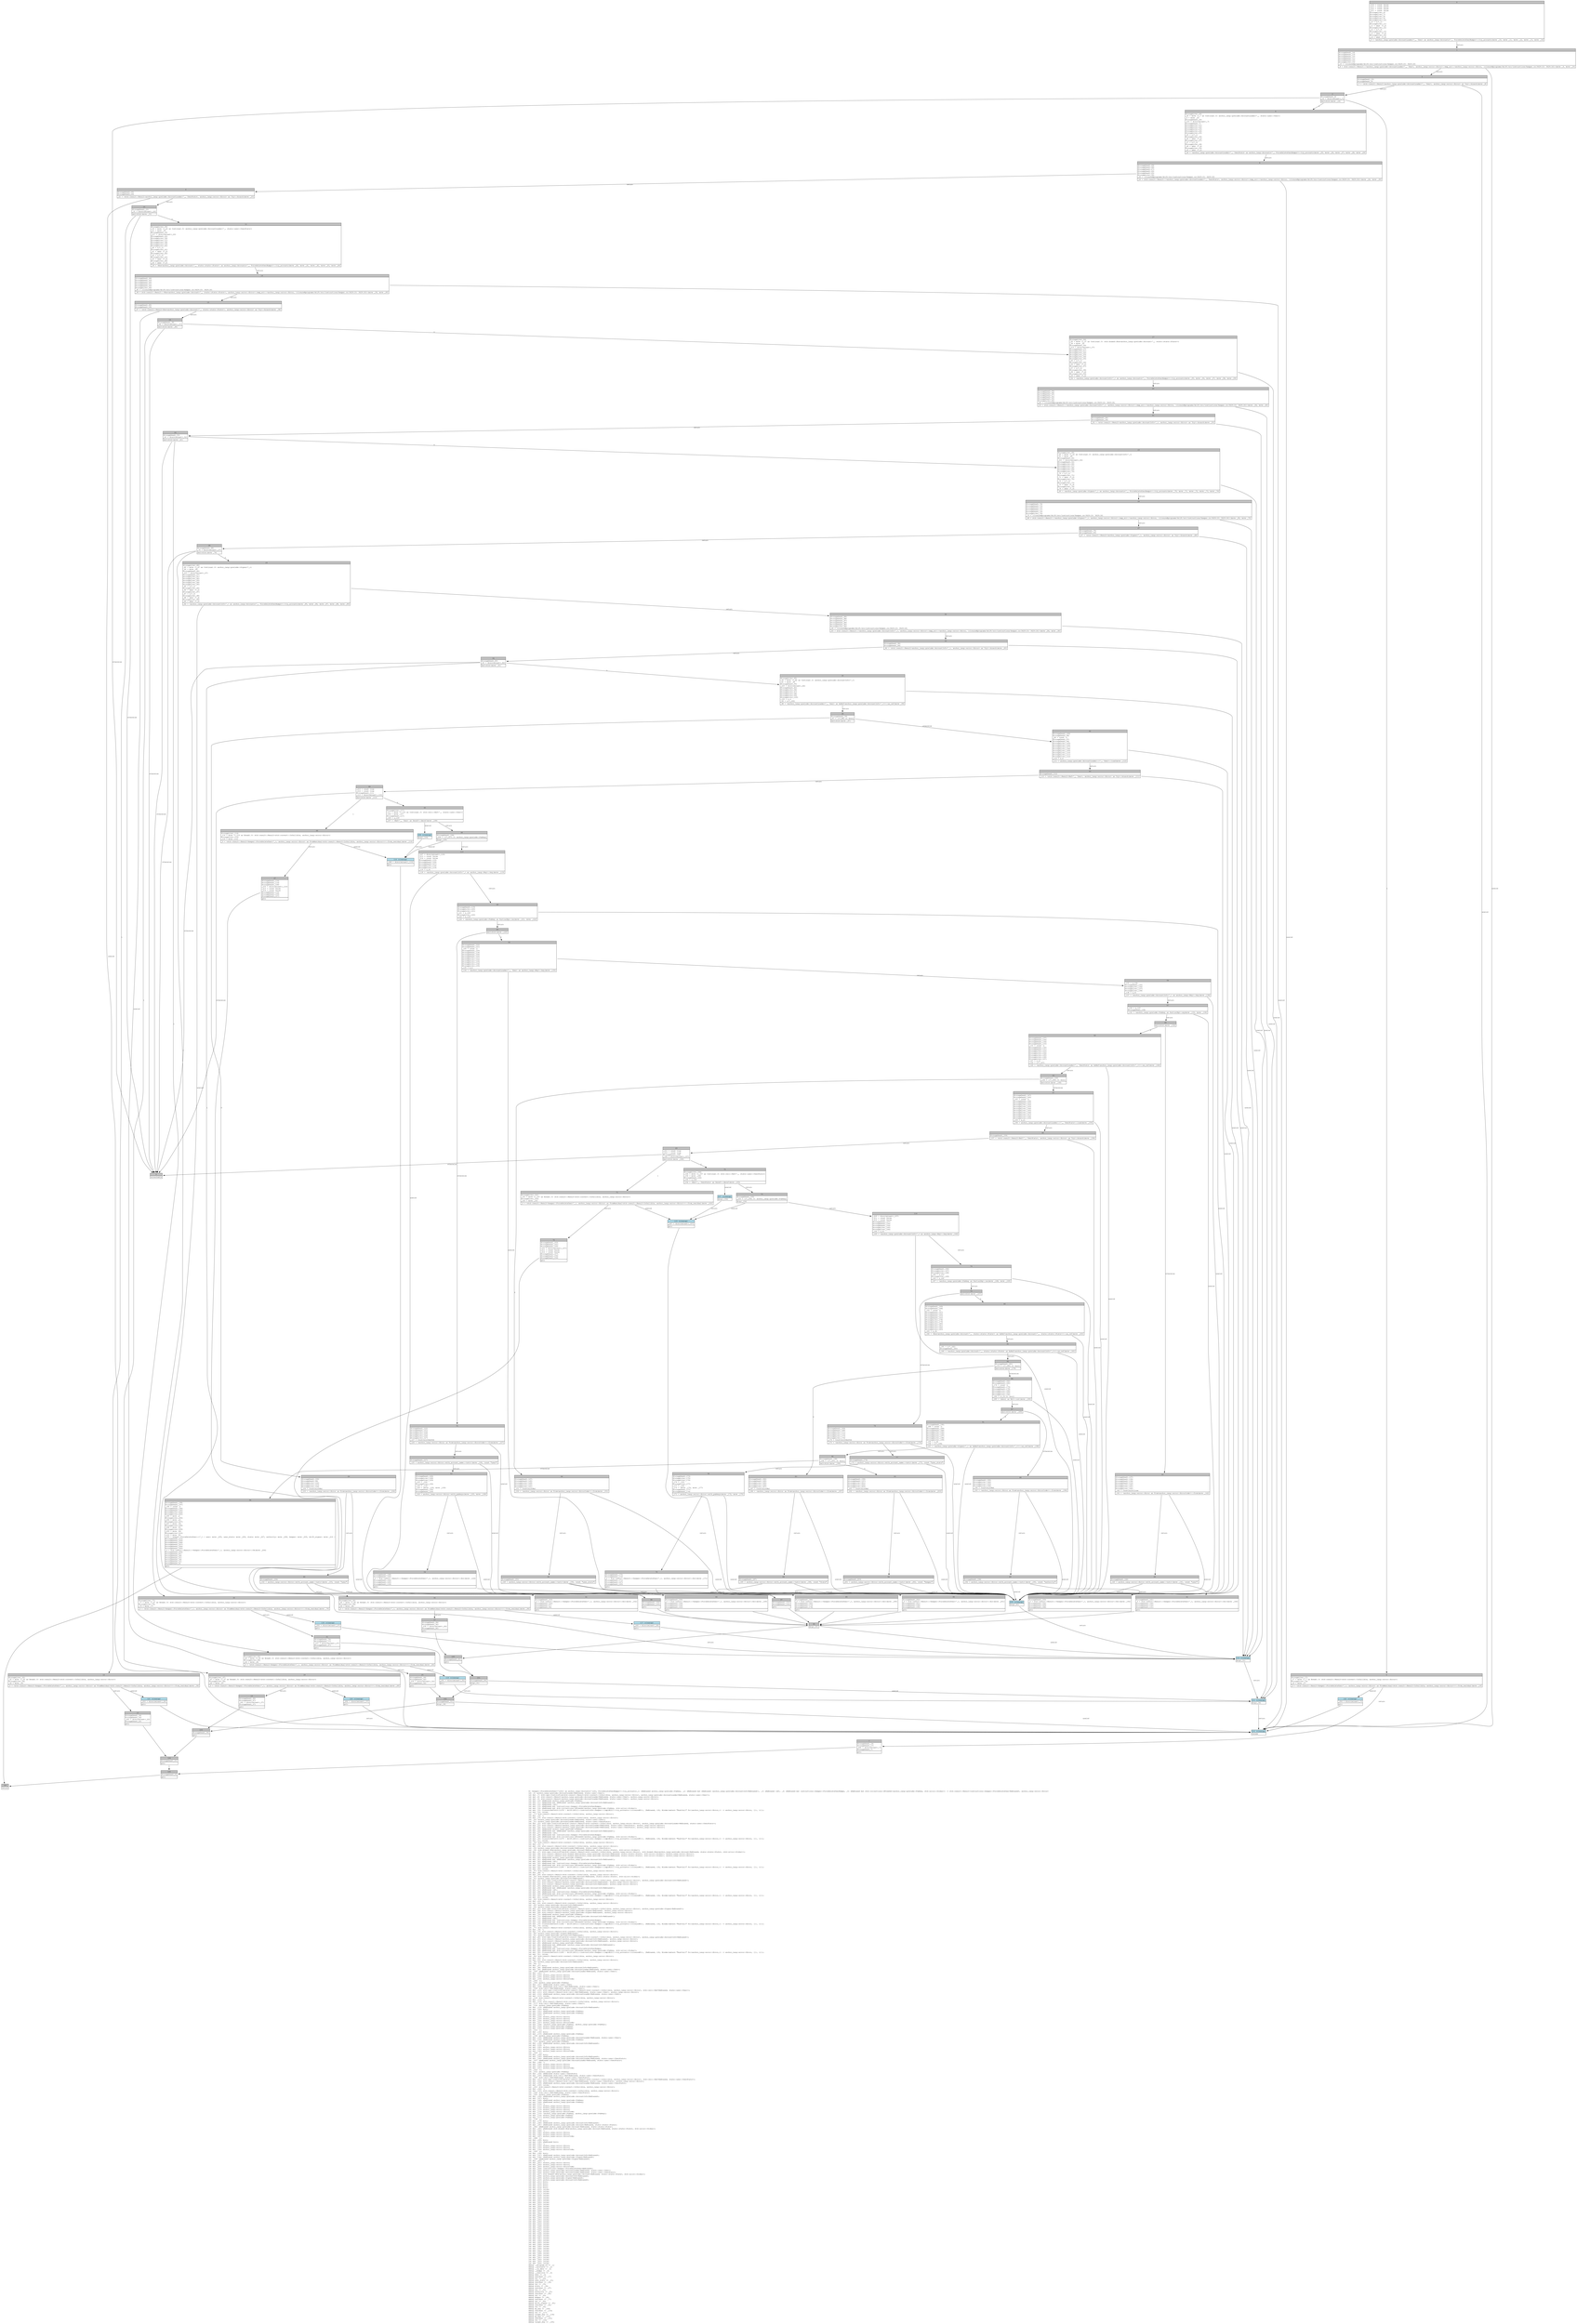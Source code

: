 digraph Mir_0_11277 {
    graph [fontname="Courier, monospace"];
    node [fontname="Courier, monospace"];
    edge [fontname="Courier, monospace"];
    label=<fn &lt;keeper::ForceDeleteUser&lt;'info&gt; as anchor_lang::Accounts&lt;'info, ForceDeleteUserBumps&gt;&gt;::try_accounts(_1: &amp;ReErased anchor_lang::prelude::Pubkey, _2: &amp;ReErased mut &amp;ReErased [anchor_lang::prelude::AccountInfo&lt;ReErased&gt;], _3: &amp;ReErased [u8], _4: &amp;ReErased mut instructions::keeper::ForceDeleteUserBumps, _5: &amp;ReErased mut std::collections::BTreeSet&lt;anchor_lang::prelude::Pubkey, std::alloc::Global&gt;) -&gt; std::result::Result&lt;instructions::keeper::ForceDeleteUser&lt;ReErased&gt;, anchor_lang::error::Error&gt;<br align="left"/>let _6: anchor_lang::prelude::AccountLoader&lt;ReErased, state::user::User&gt;;<br align="left"/>let mut _7: std::ops::ControlFlow&lt;std::result::Result&lt;std::convert::Infallible, anchor_lang::error::Error&gt;, anchor_lang::prelude::AccountLoader&lt;ReErased, state::user::User&gt;&gt;;<br align="left"/>let mut _8: std::result::Result&lt;anchor_lang::prelude::AccountLoader&lt;ReErased, state::user::User&gt;, anchor_lang::error::Error&gt;;<br align="left"/>let mut _9: std::result::Result&lt;anchor_lang::prelude::AccountLoader&lt;ReErased, state::user::User&gt;, anchor_lang::error::Error&gt;;<br align="left"/>let mut _10: &amp;ReErased anchor_lang::prelude::Pubkey;<br align="left"/>let mut _11: &amp;ReErased mut &amp;ReErased [anchor_lang::prelude::AccountInfo&lt;ReErased&gt;];<br align="left"/>let mut _12: &amp;ReErased [u8];<br align="left"/>let mut _13: &amp;ReErased mut instructions::keeper::ForceDeleteUserBumps;<br align="left"/>let mut _14: &amp;ReErased mut std::collections::BTreeSet&lt;anchor_lang::prelude::Pubkey, std::alloc::Global&gt;;<br align="left"/>let mut _15: Closure(DefId(0:11278 ~ drift[d311]::instructions::keeper::{impl#221}::try_accounts::{closure#0}), [ReErased, i32, Binder(extern &quot;RustCall&quot; fn((anchor_lang::error::Error,)) -&gt; anchor_lang::error::Error, []), ()]);<br align="left"/>let mut _16: isize;<br align="left"/>let _17: std::result::Result&lt;std::convert::Infallible, anchor_lang::error::Error&gt;;<br align="left"/>let mut _18: !;<br align="left"/>let mut _19: std::result::Result&lt;std::convert::Infallible, anchor_lang::error::Error&gt;;<br align="left"/>let _20: anchor_lang::prelude::AccountLoader&lt;ReErased, state::user::User&gt;;<br align="left"/>let _21: anchor_lang::prelude::AccountLoader&lt;ReErased, state::user::UserStats&gt;;<br align="left"/>let mut _22: std::ops::ControlFlow&lt;std::result::Result&lt;std::convert::Infallible, anchor_lang::error::Error&gt;, anchor_lang::prelude::AccountLoader&lt;ReErased, state::user::UserStats&gt;&gt;;<br align="left"/>let mut _23: std::result::Result&lt;anchor_lang::prelude::AccountLoader&lt;ReErased, state::user::UserStats&gt;, anchor_lang::error::Error&gt;;<br align="left"/>let mut _24: std::result::Result&lt;anchor_lang::prelude::AccountLoader&lt;ReErased, state::user::UserStats&gt;, anchor_lang::error::Error&gt;;<br align="left"/>let mut _25: &amp;ReErased anchor_lang::prelude::Pubkey;<br align="left"/>let mut _26: &amp;ReErased mut &amp;ReErased [anchor_lang::prelude::AccountInfo&lt;ReErased&gt;];<br align="left"/>let mut _27: &amp;ReErased [u8];<br align="left"/>let mut _28: &amp;ReErased mut instructions::keeper::ForceDeleteUserBumps;<br align="left"/>let mut _29: &amp;ReErased mut std::collections::BTreeSet&lt;anchor_lang::prelude::Pubkey, std::alloc::Global&gt;;<br align="left"/>let mut _30: Closure(DefId(0:11279 ~ drift[d311]::instructions::keeper::{impl#221}::try_accounts::{closure#1}), [ReErased, i32, Binder(extern &quot;RustCall&quot; fn((anchor_lang::error::Error,)) -&gt; anchor_lang::error::Error, []), ()]);<br align="left"/>let mut _31: isize;<br align="left"/>let _32: std::result::Result&lt;std::convert::Infallible, anchor_lang::error::Error&gt;;<br align="left"/>let mut _33: !;<br align="left"/>let mut _34: std::result::Result&lt;std::convert::Infallible, anchor_lang::error::Error&gt;;<br align="left"/>let _35: anchor_lang::prelude::AccountLoader&lt;ReErased, state::user::UserStats&gt;;<br align="left"/>let _36: std::boxed::Box&lt;anchor_lang::prelude::Account&lt;ReErased, state::state::State&gt;, std::alloc::Global&gt;;<br align="left"/>let mut _37: std::ops::ControlFlow&lt;std::result::Result&lt;std::convert::Infallible, anchor_lang::error::Error&gt;, std::boxed::Box&lt;anchor_lang::prelude::Account&lt;ReErased, state::state::State&gt;, std::alloc::Global&gt;&gt;;<br align="left"/>let mut _38: std::result::Result&lt;std::boxed::Box&lt;anchor_lang::prelude::Account&lt;ReErased, state::state::State&gt;, std::alloc::Global&gt;, anchor_lang::error::Error&gt;;<br align="left"/>let mut _39: std::result::Result&lt;std::boxed::Box&lt;anchor_lang::prelude::Account&lt;ReErased, state::state::State&gt;, std::alloc::Global&gt;, anchor_lang::error::Error&gt;;<br align="left"/>let mut _40: &amp;ReErased anchor_lang::prelude::Pubkey;<br align="left"/>let mut _41: &amp;ReErased mut &amp;ReErased [anchor_lang::prelude::AccountInfo&lt;ReErased&gt;];<br align="left"/>let mut _42: &amp;ReErased [u8];<br align="left"/>let mut _43: &amp;ReErased mut instructions::keeper::ForceDeleteUserBumps;<br align="left"/>let mut _44: &amp;ReErased mut std::collections::BTreeSet&lt;anchor_lang::prelude::Pubkey, std::alloc::Global&gt;;<br align="left"/>let mut _45: Closure(DefId(0:11280 ~ drift[d311]::instructions::keeper::{impl#221}::try_accounts::{closure#2}), [ReErased, i32, Binder(extern &quot;RustCall&quot; fn((anchor_lang::error::Error,)) -&gt; anchor_lang::error::Error, []), ()]);<br align="left"/>let mut _46: isize;<br align="left"/>let _47: std::result::Result&lt;std::convert::Infallible, anchor_lang::error::Error&gt;;<br align="left"/>let mut _48: !;<br align="left"/>let mut _49: std::result::Result&lt;std::convert::Infallible, anchor_lang::error::Error&gt;;<br align="left"/>let _50: std::boxed::Box&lt;anchor_lang::prelude::Account&lt;ReErased, state::state::State&gt;, std::alloc::Global&gt;;<br align="left"/>let _51: anchor_lang::prelude::AccountInfo&lt;ReErased&gt;;<br align="left"/>let mut _52: std::ops::ControlFlow&lt;std::result::Result&lt;std::convert::Infallible, anchor_lang::error::Error&gt;, anchor_lang::prelude::AccountInfo&lt;ReErased&gt;&gt;;<br align="left"/>let mut _53: std::result::Result&lt;anchor_lang::prelude::AccountInfo&lt;ReErased&gt;, anchor_lang::error::Error&gt;;<br align="left"/>let mut _54: std::result::Result&lt;anchor_lang::prelude::AccountInfo&lt;ReErased&gt;, anchor_lang::error::Error&gt;;<br align="left"/>let mut _55: &amp;ReErased anchor_lang::prelude::Pubkey;<br align="left"/>let mut _56: &amp;ReErased mut &amp;ReErased [anchor_lang::prelude::AccountInfo&lt;ReErased&gt;];<br align="left"/>let mut _57: &amp;ReErased [u8];<br align="left"/>let mut _58: &amp;ReErased mut instructions::keeper::ForceDeleteUserBumps;<br align="left"/>let mut _59: &amp;ReErased mut std::collections::BTreeSet&lt;anchor_lang::prelude::Pubkey, std::alloc::Global&gt;;<br align="left"/>let mut _60: Closure(DefId(0:11281 ~ drift[d311]::instructions::keeper::{impl#221}::try_accounts::{closure#3}), [ReErased, i32, Binder(extern &quot;RustCall&quot; fn((anchor_lang::error::Error,)) -&gt; anchor_lang::error::Error, []), ()]);<br align="left"/>let mut _61: isize;<br align="left"/>let _62: std::result::Result&lt;std::convert::Infallible, anchor_lang::error::Error&gt;;<br align="left"/>let mut _63: !;<br align="left"/>let mut _64: std::result::Result&lt;std::convert::Infallible, anchor_lang::error::Error&gt;;<br align="left"/>let _65: anchor_lang::prelude::AccountInfo&lt;ReErased&gt;;<br align="left"/>let _66: anchor_lang::prelude::Signer&lt;ReErased&gt;;<br align="left"/>let mut _67: std::ops::ControlFlow&lt;std::result::Result&lt;std::convert::Infallible, anchor_lang::error::Error&gt;, anchor_lang::prelude::Signer&lt;ReErased&gt;&gt;;<br align="left"/>let mut _68: std::result::Result&lt;anchor_lang::prelude::Signer&lt;ReErased&gt;, anchor_lang::error::Error&gt;;<br align="left"/>let mut _69: std::result::Result&lt;anchor_lang::prelude::Signer&lt;ReErased&gt;, anchor_lang::error::Error&gt;;<br align="left"/>let mut _70: &amp;ReErased anchor_lang::prelude::Pubkey;<br align="left"/>let mut _71: &amp;ReErased mut &amp;ReErased [anchor_lang::prelude::AccountInfo&lt;ReErased&gt;];<br align="left"/>let mut _72: &amp;ReErased [u8];<br align="left"/>let mut _73: &amp;ReErased mut instructions::keeper::ForceDeleteUserBumps;<br align="left"/>let mut _74: &amp;ReErased mut std::collections::BTreeSet&lt;anchor_lang::prelude::Pubkey, std::alloc::Global&gt;;<br align="left"/>let mut _75: Closure(DefId(0:11282 ~ drift[d311]::instructions::keeper::{impl#221}::try_accounts::{closure#4}), [ReErased, i32, Binder(extern &quot;RustCall&quot; fn((anchor_lang::error::Error,)) -&gt; anchor_lang::error::Error, []), ()]);<br align="left"/>let mut _76: isize;<br align="left"/>let _77: std::result::Result&lt;std::convert::Infallible, anchor_lang::error::Error&gt;;<br align="left"/>let mut _78: !;<br align="left"/>let mut _79: std::result::Result&lt;std::convert::Infallible, anchor_lang::error::Error&gt;;<br align="left"/>let _80: anchor_lang::prelude::Signer&lt;ReErased&gt;;<br align="left"/>let _81: anchor_lang::prelude::AccountInfo&lt;ReErased&gt;;<br align="left"/>let mut _82: std::ops::ControlFlow&lt;std::result::Result&lt;std::convert::Infallible, anchor_lang::error::Error&gt;, anchor_lang::prelude::AccountInfo&lt;ReErased&gt;&gt;;<br align="left"/>let mut _83: std::result::Result&lt;anchor_lang::prelude::AccountInfo&lt;ReErased&gt;, anchor_lang::error::Error&gt;;<br align="left"/>let mut _84: std::result::Result&lt;anchor_lang::prelude::AccountInfo&lt;ReErased&gt;, anchor_lang::error::Error&gt;;<br align="left"/>let mut _85: &amp;ReErased anchor_lang::prelude::Pubkey;<br align="left"/>let mut _86: &amp;ReErased mut &amp;ReErased [anchor_lang::prelude::AccountInfo&lt;ReErased&gt;];<br align="left"/>let mut _87: &amp;ReErased [u8];<br align="left"/>let mut _88: &amp;ReErased mut instructions::keeper::ForceDeleteUserBumps;<br align="left"/>let mut _89: &amp;ReErased mut std::collections::BTreeSet&lt;anchor_lang::prelude::Pubkey, std::alloc::Global&gt;;<br align="left"/>let mut _90: Closure(DefId(0:11283 ~ drift[d311]::instructions::keeper::{impl#221}::try_accounts::{closure#5}), [ReErased, i32, Binder(extern &quot;RustCall&quot; fn((anchor_lang::error::Error,)) -&gt; anchor_lang::error::Error, []), ()]);<br align="left"/>let mut _91: isize;<br align="left"/>let _92: std::result::Result&lt;std::convert::Infallible, anchor_lang::error::Error&gt;;<br align="left"/>let mut _93: !;<br align="left"/>let mut _94: std::result::Result&lt;std::convert::Infallible, anchor_lang::error::Error&gt;;<br align="left"/>let _95: anchor_lang::prelude::AccountInfo&lt;ReErased&gt;;<br align="left"/>let _96: ();<br align="left"/>let mut _97: bool;<br align="left"/>let mut _98: &amp;ReErased anchor_lang::prelude::AccountInfo&lt;ReErased&gt;;<br align="left"/>let mut _99: &amp;ReErased anchor_lang::prelude::AccountLoader&lt;ReErased, state::user::User&gt;;<br align="left"/>let _100: &amp;ReErased anchor_lang::prelude::AccountLoader&lt;ReErased, state::user::User&gt;;<br align="left"/>let mut _101: !;<br align="left"/>let mut _102: anchor_lang::error::Error;<br align="left"/>let mut _103: anchor_lang::error::Error;<br align="left"/>let mut _104: anchor_lang::error::ErrorCode;<br align="left"/>let _105: ();<br align="left"/>let _106: anchor_lang::prelude::Pubkey;<br align="left"/>let mut _107: &amp;ReErased state::user::User;<br align="left"/>let mut _108: &amp;ReErased std::cell::Ref&lt;ReErased, state::user::User&gt;;<br align="left"/>let _109: std::cell::Ref&lt;ReErased, state::user::User&gt;;<br align="left"/>let mut _110: std::ops::ControlFlow&lt;std::result::Result&lt;std::convert::Infallible, anchor_lang::error::Error&gt;, std::cell::Ref&lt;ReErased, state::user::User&gt;&gt;;<br align="left"/>let mut _111: std::result::Result&lt;std::cell::Ref&lt;ReErased, state::user::User&gt;, anchor_lang::error::Error&gt;;<br align="left"/>let mut _112: &amp;ReErased anchor_lang::prelude::AccountLoader&lt;ReErased, state::user::User&gt;;<br align="left"/>let mut _113: isize;<br align="left"/>let _114: std::result::Result&lt;std::convert::Infallible, anchor_lang::error::Error&gt;;<br align="left"/>let mut _115: !;<br align="left"/>let mut _116: std::result::Result&lt;std::convert::Infallible, anchor_lang::error::Error&gt;;<br align="left"/>let _117: std::cell::Ref&lt;ReErased, state::user::User&gt;;<br align="left"/>let _118: anchor_lang::prelude::Pubkey;<br align="left"/>let mut _119: &amp;ReErased anchor_lang::prelude::AccountInfo&lt;ReErased&gt;;<br align="left"/>let mut _120: bool;<br align="left"/>let mut _121: &amp;ReErased anchor_lang::prelude::Pubkey;<br align="left"/>let mut _122: &amp;ReErased anchor_lang::prelude::Pubkey;<br align="left"/>let mut _123: !;<br align="left"/>let mut _124: anchor_lang::error::Error;<br align="left"/>let mut _125: anchor_lang::error::Error;<br align="left"/>let mut _126: anchor_lang::error::Error;<br align="left"/>let mut _127: anchor_lang::error::ErrorCode;<br align="left"/>let mut _128: (anchor_lang::prelude::Pubkey, anchor_lang::prelude::Pubkey);<br align="left"/>let mut _129: anchor_lang::prelude::Pubkey;<br align="left"/>let mut _130: anchor_lang::prelude::Pubkey;<br align="left"/>let _131: ();<br align="left"/>let mut _132: bool;<br align="left"/>let mut _133: &amp;ReErased anchor_lang::prelude::Pubkey;<br align="left"/>let _134: anchor_lang::prelude::Pubkey;<br align="left"/>let mut _135: &amp;ReErased anchor_lang::prelude::AccountLoader&lt;ReErased, state::user::User&gt;;<br align="left"/>let mut _136: &amp;ReErased anchor_lang::prelude::Pubkey;<br align="left"/>let _137: anchor_lang::prelude::Pubkey;<br align="left"/>let mut _138: &amp;ReErased anchor_lang::prelude::AccountInfo&lt;ReErased&gt;;<br align="left"/>let mut _139: !;<br align="left"/>let mut _140: anchor_lang::error::Error;<br align="left"/>let mut _141: anchor_lang::error::Error;<br align="left"/>let mut _142: anchor_lang::error::ErrorCode;<br align="left"/>let _143: ();<br align="left"/>let mut _144: bool;<br align="left"/>let mut _145: &amp;ReErased anchor_lang::prelude::AccountInfo&lt;ReErased&gt;;<br align="left"/>let mut _146: &amp;ReErased anchor_lang::prelude::AccountLoader&lt;ReErased, state::user::UserStats&gt;;<br align="left"/>let _147: &amp;ReErased anchor_lang::prelude::AccountLoader&lt;ReErased, state::user::UserStats&gt;;<br align="left"/>let mut _148: !;<br align="left"/>let mut _149: anchor_lang::error::Error;<br align="left"/>let mut _150: anchor_lang::error::Error;<br align="left"/>let mut _151: anchor_lang::error::ErrorCode;<br align="left"/>let _152: ();<br align="left"/>let _153: anchor_lang::prelude::Pubkey;<br align="left"/>let mut _154: &amp;ReErased state::user::UserStats;<br align="left"/>let mut _155: &amp;ReErased std::cell::Ref&lt;ReErased, state::user::UserStats&gt;;<br align="left"/>let _156: std::cell::Ref&lt;ReErased, state::user::UserStats&gt;;<br align="left"/>let mut _157: std::ops::ControlFlow&lt;std::result::Result&lt;std::convert::Infallible, anchor_lang::error::Error&gt;, std::cell::Ref&lt;ReErased, state::user::UserStats&gt;&gt;;<br align="left"/>let mut _158: std::result::Result&lt;std::cell::Ref&lt;ReErased, state::user::UserStats&gt;, anchor_lang::error::Error&gt;;<br align="left"/>let mut _159: &amp;ReErased anchor_lang::prelude::AccountLoader&lt;ReErased, state::user::UserStats&gt;;<br align="left"/>let mut _160: isize;<br align="left"/>let _161: std::result::Result&lt;std::convert::Infallible, anchor_lang::error::Error&gt;;<br align="left"/>let mut _162: !;<br align="left"/>let mut _163: std::result::Result&lt;std::convert::Infallible, anchor_lang::error::Error&gt;;<br align="left"/>let _164: std::cell::Ref&lt;ReErased, state::user::UserStats&gt;;<br align="left"/>let _165: anchor_lang::prelude::Pubkey;<br align="left"/>let mut _166: &amp;ReErased anchor_lang::prelude::AccountInfo&lt;ReErased&gt;;<br align="left"/>let mut _167: bool;<br align="left"/>let mut _168: &amp;ReErased anchor_lang::prelude::Pubkey;<br align="left"/>let mut _169: &amp;ReErased anchor_lang::prelude::Pubkey;<br align="left"/>let mut _170: !;<br align="left"/>let mut _171: anchor_lang::error::Error;<br align="left"/>let mut _172: anchor_lang::error::Error;<br align="left"/>let mut _173: anchor_lang::error::Error;<br align="left"/>let mut _174: anchor_lang::error::ErrorCode;<br align="left"/>let mut _175: (anchor_lang::prelude::Pubkey, anchor_lang::prelude::Pubkey);<br align="left"/>let mut _176: anchor_lang::prelude::Pubkey;<br align="left"/>let mut _177: anchor_lang::prelude::Pubkey;<br align="left"/>let _178: ();<br align="left"/>let mut _179: bool;<br align="left"/>let mut _180: &amp;ReErased anchor_lang::prelude::AccountInfo&lt;ReErased&gt;;<br align="left"/>let mut _181: &amp;ReErased anchor_lang::prelude::Account&lt;ReErased, state::state::State&gt;;<br align="left"/>let _182: &amp;ReErased anchor_lang::prelude::Account&lt;ReErased, state::state::State&gt;;<br align="left"/>let mut _183: &amp;ReErased std::boxed::Box&lt;anchor_lang::prelude::Account&lt;ReErased, state::state::State&gt;, std::alloc::Global&gt;;<br align="left"/>let mut _184: !;<br align="left"/>let mut _185: anchor_lang::error::Error;<br align="left"/>let mut _186: anchor_lang::error::Error;<br align="left"/>let mut _187: anchor_lang::error::ErrorCode;<br align="left"/>let _188: ();<br align="left"/>let mut _189: bool;<br align="left"/>let mut _190: &amp;ReErased bool;<br align="left"/>let mut _191: !;<br align="left"/>let mut _192: anchor_lang::error::Error;<br align="left"/>let mut _193: anchor_lang::error::Error;<br align="left"/>let mut _194: anchor_lang::error::ErrorCode;<br align="left"/>let _195: ();<br align="left"/>let mut _196: bool;<br align="left"/>let mut _197: &amp;ReErased anchor_lang::prelude::AccountInfo&lt;ReErased&gt;;<br align="left"/>let mut _198: &amp;ReErased anchor_lang::prelude::Signer&lt;ReErased&gt;;<br align="left"/>let _199: &amp;ReErased anchor_lang::prelude::Signer&lt;ReErased&gt;;<br align="left"/>let mut _200: !;<br align="left"/>let mut _201: anchor_lang::error::Error;<br align="left"/>let mut _202: anchor_lang::error::Error;<br align="left"/>let mut _203: anchor_lang::error::ErrorCode;<br align="left"/>let mut _204: instructions::keeper::ForceDeleteUser&lt;ReErased&gt;;<br align="left"/>let mut _205: anchor_lang::prelude::AccountLoader&lt;ReErased, state::user::User&gt;;<br align="left"/>let mut _206: anchor_lang::prelude::AccountLoader&lt;ReErased, state::user::UserStats&gt;;<br align="left"/>let mut _207: std::boxed::Box&lt;anchor_lang::prelude::Account&lt;ReErased, state::state::State&gt;, std::alloc::Global&gt;;<br align="left"/>let mut _208: anchor_lang::prelude::AccountInfo&lt;ReErased&gt;;<br align="left"/>let mut _209: anchor_lang::prelude::Signer&lt;ReErased&gt;;<br align="left"/>let mut _210: anchor_lang::prelude::AccountInfo&lt;ReErased&gt;;<br align="left"/>let mut _211: bool;<br align="left"/>let mut _212: bool;<br align="left"/>let mut _213: bool;<br align="left"/>let mut _214: bool;<br align="left"/>let mut _215: isize;<br align="left"/>let mut _216: isize;<br align="left"/>let mut _217: isize;<br align="left"/>let mut _218: isize;<br align="left"/>let mut _219: isize;<br align="left"/>let mut _220: isize;<br align="left"/>let mut _221: isize;<br align="left"/>let mut _222: isize;<br align="left"/>let mut _223: isize;<br align="left"/>let mut _224: isize;<br align="left"/>let mut _225: isize;<br align="left"/>let mut _226: isize;<br align="left"/>let mut _227: isize;<br align="left"/>let mut _228: isize;<br align="left"/>let mut _229: isize;<br align="left"/>let mut _230: isize;<br align="left"/>let mut _231: isize;<br align="left"/>let mut _232: isize;<br align="left"/>let mut _233: isize;<br align="left"/>let mut _234: isize;<br align="left"/>let mut _235: isize;<br align="left"/>let mut _236: isize;<br align="left"/>let mut _237: isize;<br align="left"/>let mut _238: isize;<br align="left"/>let mut _239: isize;<br align="left"/>let mut _240: isize;<br align="left"/>let mut _241: isize;<br align="left"/>let mut _242: isize;<br align="left"/>let mut _243: isize;<br align="left"/>let mut _244: isize;<br align="left"/>let mut _245: isize;<br align="left"/>let mut _246: isize;<br align="left"/>let mut _247: isize;<br align="left"/>let mut _248: isize;<br align="left"/>let mut _249: isize;<br align="left"/>let mut _250: isize;<br align="left"/>let mut _251: isize;<br align="left"/>let mut _252: isize;<br align="left"/>let mut _253: isize;<br align="left"/>let mut _254: isize;<br align="left"/>debug __program_id =&gt; _1;<br align="left"/>debug __accounts =&gt; _2;<br align="left"/>debug __ix_data =&gt; _3;<br align="left"/>debug __bumps =&gt; _4;<br align="left"/>debug __reallocs =&gt; _5;<br align="left"/>debug user =&gt; _6;<br align="left"/>debug residual =&gt; _17;<br align="left"/>debug val =&gt; _20;<br align="left"/>debug user_stats =&gt; _21;<br align="left"/>debug residual =&gt; _32;<br align="left"/>debug val =&gt; _35;<br align="left"/>debug state =&gt; _36;<br align="left"/>debug residual =&gt; _47;<br align="left"/>debug val =&gt; _50;<br align="left"/>debug authority =&gt; _51;<br align="left"/>debug residual =&gt; _62;<br align="left"/>debug val =&gt; _65;<br align="left"/>debug keeper =&gt; _66;<br align="left"/>debug residual =&gt; _77;<br align="left"/>debug val =&gt; _80;<br align="left"/>debug drift_signer =&gt; _81;<br align="left"/>debug residual =&gt; _92;<br align="left"/>debug val =&gt; _95;<br align="left"/>debug my_key =&gt; _106;<br align="left"/>debug residual =&gt; _114;<br align="left"/>debug val =&gt; _117;<br align="left"/>debug target_key =&gt; _118;<br align="left"/>debug my_key =&gt; _153;<br align="left"/>debug residual =&gt; _161;<br align="left"/>debug val =&gt; _164;<br align="left"/>debug target_key =&gt; _165;<br align="left"/>>;
    bb0__0_11277 [shape="none", label=<<table border="0" cellborder="1" cellspacing="0"><tr><td bgcolor="gray" align="center" colspan="1">0</td></tr><tr><td align="left" balign="left">_214 = const false<br/>_213 = const false<br/>_212 = const false<br/>_211 = const false<br/>StorageLive(_6)<br/>StorageLive(_7)<br/>StorageLive(_8)<br/>StorageLive(_9)<br/>StorageLive(_10)<br/>_10 = &amp;(*_1)<br/>StorageLive(_11)<br/>_11 = &amp;mut (*_2)<br/>StorageLive(_12)<br/>_12 = &amp;(*_3)<br/>StorageLive(_13)<br/>_13 = &amp;mut (*_4)<br/>StorageLive(_14)<br/>_14 = &amp;mut (*_5)<br/></td></tr><tr><td align="left">_9 = &lt;anchor_lang::prelude::AccountLoader&lt;'_, User&gt; as anchor_lang::Accounts&lt;'_, ForceDeleteUserBumps&gt;&gt;::try_accounts(move _10, move _11, move _12, move _13, move _14)</td></tr></table>>];
    bb1__0_11277 [shape="none", label=<<table border="0" cellborder="1" cellspacing="0"><tr><td bgcolor="gray" align="center" colspan="1">1</td></tr><tr><td align="left" balign="left">StorageDead(_14)<br/>StorageDead(_13)<br/>StorageDead(_12)<br/>StorageDead(_11)<br/>StorageDead(_10)<br/>StorageLive(_15)<br/>_15 = {closure@programs/drift/src/instructions/keeper.rs:3629:10: 3629:18}<br/></td></tr><tr><td align="left">_8 = std::result::Result::&lt;anchor_lang::prelude::AccountLoader&lt;'_, User&gt;, anchor_lang::error::Error&gt;::map_err::&lt;anchor_lang::error::Error, {closure@programs/drift/src/instructions/keeper.rs:3629:10: 3629:18}&gt;(move _9, move _15)</td></tr></table>>];
    bb2__0_11277 [shape="none", label=<<table border="0" cellborder="1" cellspacing="0"><tr><td bgcolor="gray" align="center" colspan="1">2</td></tr><tr><td align="left" balign="left">StorageDead(_15)<br/>StorageDead(_9)<br/></td></tr><tr><td align="left">_7 = &lt;std::result::Result&lt;anchor_lang::prelude::AccountLoader&lt;'_, User&gt;, anchor_lang::error::Error&gt; as Try&gt;::branch(move _8)</td></tr></table>>];
    bb3__0_11277 [shape="none", label=<<table border="0" cellborder="1" cellspacing="0"><tr><td bgcolor="gray" align="center" colspan="1">3</td></tr><tr><td align="left" balign="left">StorageDead(_8)<br/>_16 = discriminant(_7)<br/></td></tr><tr><td align="left">switchInt(move _16)</td></tr></table>>];
    bb4__0_11277 [shape="none", label=<<table border="0" cellborder="1" cellspacing="0"><tr><td bgcolor="gray" align="center" colspan="1">4</td></tr><tr><td align="left" balign="left">StorageLive(_20)<br/>_20 = move ((_7 as Continue).0: anchor_lang::prelude::AccountLoader&lt;'_, state::user::User&gt;)<br/>_6 = move _20<br/>StorageDead(_20)<br/>_215 = discriminant(_7)<br/>StorageDead(_7)<br/>StorageLive(_21)<br/>StorageLive(_22)<br/>StorageLive(_23)<br/>StorageLive(_24)<br/>StorageLive(_25)<br/>_25 = &amp;(*_1)<br/>StorageLive(_26)<br/>_26 = &amp;mut (*_2)<br/>StorageLive(_27)<br/>_27 = &amp;(*_3)<br/>StorageLive(_28)<br/>_28 = &amp;mut (*_4)<br/>StorageLive(_29)<br/>_29 = &amp;mut (*_5)<br/></td></tr><tr><td align="left">_24 = &lt;anchor_lang::prelude::AccountLoader&lt;'_, UserStats&gt; as anchor_lang::Accounts&lt;'_, ForceDeleteUserBumps&gt;&gt;::try_accounts(move _25, move _26, move _27, move _28, move _29)</td></tr></table>>];
    bb5__0_11277 [shape="none", label=<<table border="0" cellborder="1" cellspacing="0"><tr><td bgcolor="gray" align="center" colspan="1">5</td></tr><tr><td align="left">unreachable</td></tr></table>>];
    bb6__0_11277 [shape="none", label=<<table border="0" cellborder="1" cellspacing="0"><tr><td bgcolor="gray" align="center" colspan="1">6</td></tr><tr><td align="left" balign="left">StorageLive(_17)<br/>_17 = move ((_7 as Break).0: std::result::Result&lt;std::convert::Infallible, anchor_lang::error::Error&gt;)<br/>StorageLive(_19)<br/>_19 = move _17<br/></td></tr><tr><td align="left">_0 = &lt;std::result::Result&lt;keeper::ForceDeleteUser&lt;'_&gt;, anchor_lang::error::Error&gt; as FromResidual&lt;std::result::Result&lt;Infallible, anchor_lang::error::Error&gt;&gt;&gt;::from_residual(move _19)</td></tr></table>>];
    bb7__0_11277 [shape="none", label=<<table border="0" cellborder="1" cellspacing="0"><tr><td bgcolor="gray" align="center" colspan="1">7</td></tr><tr><td align="left" balign="left">StorageDead(_19)<br/>StorageDead(_17)<br/>_245 = discriminant(_7)<br/>StorageDead(_7)<br/></td></tr><tr><td align="left">goto</td></tr></table>>];
    bb8__0_11277 [shape="none", label=<<table border="0" cellborder="1" cellspacing="0"><tr><td bgcolor="gray" align="center" colspan="1">8</td></tr><tr><td align="left" balign="left">StorageDead(_29)<br/>StorageDead(_28)<br/>StorageDead(_27)<br/>StorageDead(_26)<br/>StorageDead(_25)<br/>StorageLive(_30)<br/>_30 = {closure@programs/drift/src/instructions/keeper.rs:3629:10: 3629:18}<br/></td></tr><tr><td align="left">_23 = std::result::Result::&lt;anchor_lang::prelude::AccountLoader&lt;'_, UserStats&gt;, anchor_lang::error::Error&gt;::map_err::&lt;anchor_lang::error::Error, {closure@programs/drift/src/instructions/keeper.rs:3629:10: 3629:18}&gt;(move _24, move _30)</td></tr></table>>];
    bb9__0_11277 [shape="none", label=<<table border="0" cellborder="1" cellspacing="0"><tr><td bgcolor="gray" align="center" colspan="1">9</td></tr><tr><td align="left" balign="left">StorageDead(_30)<br/>StorageDead(_24)<br/></td></tr><tr><td align="left">_22 = &lt;std::result::Result&lt;anchor_lang::prelude::AccountLoader&lt;'_, UserStats&gt;, anchor_lang::error::Error&gt; as Try&gt;::branch(move _23)</td></tr></table>>];
    bb10__0_11277 [shape="none", label=<<table border="0" cellborder="1" cellspacing="0"><tr><td bgcolor="gray" align="center" colspan="1">10</td></tr><tr><td align="left" balign="left">StorageDead(_23)<br/>_31 = discriminant(_22)<br/></td></tr><tr><td align="left">switchInt(move _31)</td></tr></table>>];
    bb11__0_11277 [shape="none", label=<<table border="0" cellborder="1" cellspacing="0"><tr><td bgcolor="gray" align="center" colspan="1">11</td></tr><tr><td align="left" balign="left">StorageLive(_35)<br/>_35 = move ((_22 as Continue).0: anchor_lang::prelude::AccountLoader&lt;'_, state::user::UserStats&gt;)<br/>_21 = move _35<br/>StorageDead(_35)<br/>_217 = discriminant(_22)<br/>StorageDead(_22)<br/>StorageLive(_36)<br/>StorageLive(_37)<br/>StorageLive(_38)<br/>StorageLive(_39)<br/>StorageLive(_40)<br/>_40 = &amp;(*_1)<br/>StorageLive(_41)<br/>_41 = &amp;mut (*_2)<br/>StorageLive(_42)<br/>_42 = &amp;(*_3)<br/>StorageLive(_43)<br/>_43 = &amp;mut (*_4)<br/>StorageLive(_44)<br/>_44 = &amp;mut (*_5)<br/></td></tr><tr><td align="left">_39 = &lt;Box&lt;anchor_lang::prelude::Account&lt;'_, state::state::State&gt;&gt; as anchor_lang::Accounts&lt;'_, ForceDeleteUserBumps&gt;&gt;::try_accounts(move _40, move _41, move _42, move _43, move _44)</td></tr></table>>];
    bb12__0_11277 [shape="none", label=<<table border="0" cellborder="1" cellspacing="0"><tr><td bgcolor="gray" align="center" colspan="1">12</td></tr><tr><td align="left" balign="left">StorageLive(_32)<br/>_32 = move ((_22 as Break).0: std::result::Result&lt;std::convert::Infallible, anchor_lang::error::Error&gt;)<br/>StorageLive(_34)<br/>_34 = move _32<br/></td></tr><tr><td align="left">_0 = &lt;std::result::Result&lt;keeper::ForceDeleteUser&lt;'_&gt;, anchor_lang::error::Error&gt; as FromResidual&lt;std::result::Result&lt;Infallible, anchor_lang::error::Error&gt;&gt;&gt;::from_residual(move _34)</td></tr></table>>];
    bb13__0_11277 [shape="none", label=<<table border="0" cellborder="1" cellspacing="0"><tr><td bgcolor="gray" align="center" colspan="1">13</td></tr><tr><td align="left" balign="left">StorageDead(_34)<br/>StorageDead(_32)<br/>_243 = discriminant(_22)<br/>StorageDead(_22)<br/></td></tr><tr><td align="left">goto</td></tr></table>>];
    bb14__0_11277 [shape="none", label=<<table border="0" cellborder="1" cellspacing="0"><tr><td bgcolor="gray" align="center" colspan="1">14</td></tr><tr><td align="left" balign="left">StorageDead(_44)<br/>StorageDead(_43)<br/>StorageDead(_42)<br/>StorageDead(_41)<br/>StorageDead(_40)<br/>StorageLive(_45)<br/>_45 = {closure@programs/drift/src/instructions/keeper.rs:3629:10: 3629:18}<br/></td></tr><tr><td align="left">_38 = std::result::Result::&lt;Box&lt;anchor_lang::prelude::Account&lt;'_, state::state::State&gt;&gt;, anchor_lang::error::Error&gt;::map_err::&lt;anchor_lang::error::Error, {closure@programs/drift/src/instructions/keeper.rs:3629:10: 3629:18}&gt;(move _39, move _45)</td></tr></table>>];
    bb15__0_11277 [shape="none", label=<<table border="0" cellborder="1" cellspacing="0"><tr><td bgcolor="gray" align="center" colspan="1">15</td></tr><tr><td align="left" balign="left">StorageDead(_45)<br/>StorageDead(_39)<br/></td></tr><tr><td align="left">_37 = &lt;std::result::Result&lt;Box&lt;anchor_lang::prelude::Account&lt;'_, state::state::State&gt;&gt;, anchor_lang::error::Error&gt; as Try&gt;::branch(move _38)</td></tr></table>>];
    bb16__0_11277 [shape="none", label=<<table border="0" cellborder="1" cellspacing="0"><tr><td bgcolor="gray" align="center" colspan="1">16</td></tr><tr><td align="left" balign="left">StorageDead(_38)<br/>_46 = discriminant(_37)<br/></td></tr><tr><td align="left">switchInt(move _46)</td></tr></table>>];
    bb17__0_11277 [shape="none", label=<<table border="0" cellborder="1" cellspacing="0"><tr><td bgcolor="gray" align="center" colspan="1">17</td></tr><tr><td align="left" balign="left">StorageLive(_50)<br/>_50 = move ((_37 as Continue).0: std::boxed::Box&lt;anchor_lang::prelude::Account&lt;'_, state::state::State&gt;&gt;)<br/>_36 = move _50<br/>StorageDead(_50)<br/>_219 = discriminant(_37)<br/>StorageDead(_37)<br/>StorageLive(_51)<br/>StorageLive(_52)<br/>StorageLive(_53)<br/>StorageLive(_54)<br/>StorageLive(_55)<br/>_55 = &amp;(*_1)<br/>StorageLive(_56)<br/>_56 = &amp;mut (*_2)<br/>StorageLive(_57)<br/>_57 = &amp;(*_3)<br/>StorageLive(_58)<br/>_58 = &amp;mut (*_4)<br/>StorageLive(_59)<br/>_59 = &amp;mut (*_5)<br/></td></tr><tr><td align="left">_54 = &lt;anchor_lang::prelude::AccountInfo&lt;'_&gt; as anchor_lang::Accounts&lt;'_, ForceDeleteUserBumps&gt;&gt;::try_accounts(move _55, move _56, move _57, move _58, move _59)</td></tr></table>>];
    bb18__0_11277 [shape="none", label=<<table border="0" cellborder="1" cellspacing="0"><tr><td bgcolor="gray" align="center" colspan="1">18</td></tr><tr><td align="left" balign="left">StorageLive(_47)<br/>_47 = move ((_37 as Break).0: std::result::Result&lt;std::convert::Infallible, anchor_lang::error::Error&gt;)<br/>StorageLive(_49)<br/>_49 = move _47<br/></td></tr><tr><td align="left">_0 = &lt;std::result::Result&lt;keeper::ForceDeleteUser&lt;'_&gt;, anchor_lang::error::Error&gt; as FromResidual&lt;std::result::Result&lt;Infallible, anchor_lang::error::Error&gt;&gt;&gt;::from_residual(move _49)</td></tr></table>>];
    bb19__0_11277 [shape="none", label=<<table border="0" cellborder="1" cellspacing="0"><tr><td bgcolor="gray" align="center" colspan="1">19</td></tr><tr><td align="left" balign="left">StorageDead(_49)<br/>StorageDead(_47)<br/>_241 = discriminant(_37)<br/>StorageDead(_37)<br/></td></tr><tr><td align="left">goto</td></tr></table>>];
    bb20__0_11277 [shape="none", label=<<table border="0" cellborder="1" cellspacing="0"><tr><td bgcolor="gray" align="center" colspan="1">20</td></tr><tr><td align="left" balign="left">StorageDead(_59)<br/>StorageDead(_58)<br/>StorageDead(_57)<br/>StorageDead(_56)<br/>StorageDead(_55)<br/>StorageLive(_60)<br/>_60 = {closure@programs/drift/src/instructions/keeper.rs:3629:10: 3629:18}<br/></td></tr><tr><td align="left">_53 = std::result::Result::&lt;anchor_lang::prelude::AccountInfo&lt;'_&gt;, anchor_lang::error::Error&gt;::map_err::&lt;anchor_lang::error::Error, {closure@programs/drift/src/instructions/keeper.rs:3629:10: 3629:18}&gt;(move _54, move _60)</td></tr></table>>];
    bb21__0_11277 [shape="none", label=<<table border="0" cellborder="1" cellspacing="0"><tr><td bgcolor="gray" align="center" colspan="1">21</td></tr><tr><td align="left" balign="left">StorageDead(_60)<br/>StorageDead(_54)<br/></td></tr><tr><td align="left">_52 = &lt;std::result::Result&lt;anchor_lang::prelude::AccountInfo&lt;'_&gt;, anchor_lang::error::Error&gt; as Try&gt;::branch(move _53)</td></tr></table>>];
    bb22__0_11277 [shape="none", label=<<table border="0" cellborder="1" cellspacing="0"><tr><td bgcolor="gray" align="center" colspan="1">22</td></tr><tr><td align="left" balign="left">StorageDead(_53)<br/>_61 = discriminant(_52)<br/></td></tr><tr><td align="left">switchInt(move _61)</td></tr></table>>];
    bb23__0_11277 [shape="none", label=<<table border="0" cellborder="1" cellspacing="0"><tr><td bgcolor="gray" align="center" colspan="1">23</td></tr><tr><td align="left" balign="left">StorageLive(_65)<br/>_65 = move ((_52 as Continue).0: anchor_lang::prelude::AccountInfo&lt;'_&gt;)<br/>_51 = move _65<br/>StorageDead(_65)<br/>_221 = discriminant(_52)<br/>StorageDead(_52)<br/>StorageLive(_66)<br/>StorageLive(_67)<br/>StorageLive(_68)<br/>StorageLive(_69)<br/>StorageLive(_70)<br/>_70 = &amp;(*_1)<br/>StorageLive(_71)<br/>_71 = &amp;mut (*_2)<br/>StorageLive(_72)<br/>_72 = &amp;(*_3)<br/>StorageLive(_73)<br/>_73 = &amp;mut (*_4)<br/>StorageLive(_74)<br/>_74 = &amp;mut (*_5)<br/></td></tr><tr><td align="left">_69 = &lt;anchor_lang::prelude::Signer&lt;'_&gt; as anchor_lang::Accounts&lt;'_, ForceDeleteUserBumps&gt;&gt;::try_accounts(move _70, move _71, move _72, move _73, move _74)</td></tr></table>>];
    bb24__0_11277 [shape="none", label=<<table border="0" cellborder="1" cellspacing="0"><tr><td bgcolor="gray" align="center" colspan="1">24</td></tr><tr><td align="left" balign="left">StorageLive(_62)<br/>_62 = move ((_52 as Break).0: std::result::Result&lt;std::convert::Infallible, anchor_lang::error::Error&gt;)<br/>StorageLive(_64)<br/>_64 = move _62<br/></td></tr><tr><td align="left">_0 = &lt;std::result::Result&lt;keeper::ForceDeleteUser&lt;'_&gt;, anchor_lang::error::Error&gt; as FromResidual&lt;std::result::Result&lt;Infallible, anchor_lang::error::Error&gt;&gt;&gt;::from_residual(move _64)</td></tr></table>>];
    bb25__0_11277 [shape="none", label=<<table border="0" cellborder="1" cellspacing="0"><tr><td bgcolor="gray" align="center" colspan="1">25</td></tr><tr><td align="left" balign="left">StorageDead(_64)<br/>StorageDead(_62)<br/>_239 = discriminant(_52)<br/>StorageDead(_52)<br/></td></tr><tr><td align="left">goto</td></tr></table>>];
    bb26__0_11277 [shape="none", label=<<table border="0" cellborder="1" cellspacing="0"><tr><td bgcolor="gray" align="center" colspan="1">26</td></tr><tr><td align="left" balign="left">StorageDead(_74)<br/>StorageDead(_73)<br/>StorageDead(_72)<br/>StorageDead(_71)<br/>StorageDead(_70)<br/>StorageLive(_75)<br/>_75 = {closure@programs/drift/src/instructions/keeper.rs:3629:10: 3629:18}<br/></td></tr><tr><td align="left">_68 = std::result::Result::&lt;anchor_lang::prelude::Signer&lt;'_&gt;, anchor_lang::error::Error&gt;::map_err::&lt;anchor_lang::error::Error, {closure@programs/drift/src/instructions/keeper.rs:3629:10: 3629:18}&gt;(move _69, move _75)</td></tr></table>>];
    bb27__0_11277 [shape="none", label=<<table border="0" cellborder="1" cellspacing="0"><tr><td bgcolor="gray" align="center" colspan="1">27</td></tr><tr><td align="left" balign="left">StorageDead(_75)<br/>StorageDead(_69)<br/></td></tr><tr><td align="left">_67 = &lt;std::result::Result&lt;anchor_lang::prelude::Signer&lt;'_&gt;, anchor_lang::error::Error&gt; as Try&gt;::branch(move _68)</td></tr></table>>];
    bb28__0_11277 [shape="none", label=<<table border="0" cellborder="1" cellspacing="0"><tr><td bgcolor="gray" align="center" colspan="1">28</td></tr><tr><td align="left" balign="left">StorageDead(_68)<br/>_76 = discriminant(_67)<br/></td></tr><tr><td align="left">switchInt(move _76)</td></tr></table>>];
    bb29__0_11277 [shape="none", label=<<table border="0" cellborder="1" cellspacing="0"><tr><td bgcolor="gray" align="center" colspan="1">29</td></tr><tr><td align="left" balign="left">StorageLive(_80)<br/>_80 = move ((_67 as Continue).0: anchor_lang::prelude::Signer&lt;'_&gt;)<br/>_66 = move _80<br/>StorageDead(_80)<br/>_223 = discriminant(_67)<br/>StorageDead(_67)<br/>StorageLive(_81)<br/>StorageLive(_82)<br/>StorageLive(_83)<br/>StorageLive(_84)<br/>StorageLive(_85)<br/>_85 = &amp;(*_1)<br/>StorageLive(_86)<br/>_86 = &amp;mut (*_2)<br/>StorageLive(_87)<br/>_87 = &amp;(*_3)<br/>StorageLive(_88)<br/>_88 = &amp;mut (*_4)<br/>StorageLive(_89)<br/>_89 = &amp;mut (*_5)<br/></td></tr><tr><td align="left">_84 = &lt;anchor_lang::prelude::AccountInfo&lt;'_&gt; as anchor_lang::Accounts&lt;'_, ForceDeleteUserBumps&gt;&gt;::try_accounts(move _85, move _86, move _87, move _88, move _89)</td></tr></table>>];
    bb30__0_11277 [shape="none", label=<<table border="0" cellborder="1" cellspacing="0"><tr><td bgcolor="gray" align="center" colspan="1">30</td></tr><tr><td align="left" balign="left">StorageLive(_77)<br/>_77 = move ((_67 as Break).0: std::result::Result&lt;std::convert::Infallible, anchor_lang::error::Error&gt;)<br/>StorageLive(_79)<br/>_79 = move _77<br/></td></tr><tr><td align="left">_0 = &lt;std::result::Result&lt;keeper::ForceDeleteUser&lt;'_&gt;, anchor_lang::error::Error&gt; as FromResidual&lt;std::result::Result&lt;Infallible, anchor_lang::error::Error&gt;&gt;&gt;::from_residual(move _79)</td></tr></table>>];
    bb31__0_11277 [shape="none", label=<<table border="0" cellborder="1" cellspacing="0"><tr><td bgcolor="gray" align="center" colspan="1">31</td></tr><tr><td align="left" balign="left">StorageDead(_79)<br/>StorageDead(_77)<br/>_237 = discriminant(_67)<br/>StorageDead(_67)<br/></td></tr><tr><td align="left">goto</td></tr></table>>];
    bb32__0_11277 [shape="none", label=<<table border="0" cellborder="1" cellspacing="0"><tr><td bgcolor="gray" align="center" colspan="1">32</td></tr><tr><td align="left" balign="left">StorageDead(_89)<br/>StorageDead(_88)<br/>StorageDead(_87)<br/>StorageDead(_86)<br/>StorageDead(_85)<br/>StorageLive(_90)<br/>_90 = {closure@programs/drift/src/instructions/keeper.rs:3629:10: 3629:18}<br/></td></tr><tr><td align="left">_83 = std::result::Result::&lt;anchor_lang::prelude::AccountInfo&lt;'_&gt;, anchor_lang::error::Error&gt;::map_err::&lt;anchor_lang::error::Error, {closure@programs/drift/src/instructions/keeper.rs:3629:10: 3629:18}&gt;(move _84, move _90)</td></tr></table>>];
    bb33__0_11277 [shape="none", label=<<table border="0" cellborder="1" cellspacing="0"><tr><td bgcolor="gray" align="center" colspan="1">33</td></tr><tr><td align="left" balign="left">StorageDead(_90)<br/>StorageDead(_84)<br/></td></tr><tr><td align="left">_82 = &lt;std::result::Result&lt;anchor_lang::prelude::AccountInfo&lt;'_&gt;, anchor_lang::error::Error&gt; as Try&gt;::branch(move _83)</td></tr></table>>];
    bb34__0_11277 [shape="none", label=<<table border="0" cellborder="1" cellspacing="0"><tr><td bgcolor="gray" align="center" colspan="1">34</td></tr><tr><td align="left" balign="left">StorageDead(_83)<br/>_91 = discriminant(_82)<br/></td></tr><tr><td align="left">switchInt(move _91)</td></tr></table>>];
    bb35__0_11277 [shape="none", label=<<table border="0" cellborder="1" cellspacing="0"><tr><td bgcolor="gray" align="center" colspan="1">35</td></tr><tr><td align="left" balign="left">StorageLive(_95)<br/>_95 = move ((_82 as Continue).0: anchor_lang::prelude::AccountInfo&lt;'_&gt;)<br/>_81 = move _95<br/>StorageDead(_95)<br/>_225 = discriminant(_82)<br/>StorageDead(_82)<br/>StorageLive(_96)<br/>StorageLive(_97)<br/>StorageLive(_98)<br/>StorageLive(_99)<br/>StorageLive(_100)<br/>_100 = &amp;_6<br/>_99 = &amp;(*_100)<br/></td></tr><tr><td align="left">_98 = &lt;anchor_lang::prelude::AccountLoader&lt;'_, User&gt; as AsRef&lt;anchor_lang::prelude::AccountInfo&lt;'_&gt;&gt;&gt;::as_ref(move _99)</td></tr></table>>];
    bb36__0_11277 [shape="none", label=<<table border="0" cellborder="1" cellspacing="0"><tr><td bgcolor="gray" align="center" colspan="1">36</td></tr><tr><td align="left" balign="left">StorageLive(_92)<br/>_92 = move ((_82 as Break).0: std::result::Result&lt;std::convert::Infallible, anchor_lang::error::Error&gt;)<br/>StorageLive(_94)<br/>_94 = move _92<br/></td></tr><tr><td align="left">_0 = &lt;std::result::Result&lt;keeper::ForceDeleteUser&lt;'_&gt;, anchor_lang::error::Error&gt; as FromResidual&lt;std::result::Result&lt;Infallible, anchor_lang::error::Error&gt;&gt;&gt;::from_residual(move _94)</td></tr></table>>];
    bb37__0_11277 [shape="none", label=<<table border="0" cellborder="1" cellspacing="0"><tr><td bgcolor="gray" align="center" colspan="1">37</td></tr><tr><td align="left" balign="left">StorageDead(_94)<br/>StorageDead(_92)<br/>_235 = discriminant(_82)<br/>StorageDead(_82)<br/></td></tr><tr><td align="left">goto</td></tr></table>>];
    bb38__0_11277 [shape="none", label=<<table border="0" cellborder="1" cellspacing="0"><tr><td bgcolor="gray" align="center" colspan="1">38</td></tr><tr><td align="left" balign="left">StorageDead(_99)<br/>_97 = ((*_98).6: bool)<br/></td></tr><tr><td align="left">switchInt(move _97)</td></tr></table>>];
    bb39__0_11277 [shape="none", label=<<table border="0" cellborder="1" cellspacing="0"><tr><td bgcolor="gray" align="center" colspan="1">39</td></tr><tr><td align="left" balign="left">StorageDead(_100)<br/>StorageDead(_98)<br/>StorageLive(_102)<br/>StorageLive(_103)<br/>StorageLive(_104)<br/>_104 = ConstraintMut<br/></td></tr><tr><td align="left">_103 = &lt;anchor_lang::error::Error as From&lt;anchor_lang::error::ErrorCode&gt;&gt;::from(move _104)</td></tr></table>>];
    bb40__0_11277 [shape="none", label=<<table border="0" cellborder="1" cellspacing="0"><tr><td bgcolor="gray" align="center" colspan="1">40</td></tr><tr><td align="left" balign="left">StorageDead(_104)<br/></td></tr><tr><td align="left">_102 = anchor_lang::error::Error::with_account_name::&lt;&amp;str&gt;(move _103, const &quot;user&quot;)</td></tr></table>>];
    bb41__0_11277 [shape="none", label=<<table border="0" cellborder="1" cellspacing="0"><tr><td bgcolor="gray" align="center" colspan="1">41</td></tr><tr><td align="left" balign="left">StorageDead(_103)<br/>_0 = std::result::Result::&lt;keeper::ForceDeleteUser&lt;'_&gt;, anchor_lang::error::Error&gt;::Err(move _102)<br/>StorageDead(_102)<br/>StorageDead(_97)<br/>StorageDead(_96)<br/></td></tr><tr><td align="left">goto</td></tr></table>>];
    bb42__0_11277 [shape="none", label=<<table border="0" cellborder="1" cellspacing="0"><tr><td bgcolor="gray" align="center" colspan="1">42</td></tr><tr><td align="left" balign="left">StorageDead(_100)<br/>StorageDead(_98)<br/>_96 = const ()<br/>StorageDead(_97)<br/>StorageDead(_96)<br/>StorageLive(_105)<br/>StorageLive(_106)<br/>StorageLive(_107)<br/>StorageLive(_108)<br/>StorageLive(_109)<br/>StorageLive(_110)<br/>StorageLive(_111)<br/>StorageLive(_112)<br/>_112 = &amp;_6<br/></td></tr><tr><td align="left">_111 = anchor_lang::prelude::AccountLoader::&lt;'_, User&gt;::load(move _112)</td></tr></table>>];
    bb43__0_11277 [shape="none", label=<<table border="0" cellborder="1" cellspacing="0"><tr><td bgcolor="gray" align="center" colspan="1">43</td></tr><tr><td align="left" balign="left">StorageDead(_112)<br/></td></tr><tr><td align="left">_110 = &lt;std::result::Result&lt;Ref&lt;'_, User&gt;, anchor_lang::error::Error&gt; as Try&gt;::branch(move _111)</td></tr></table>>];
    bb44__0_11277 [shape="none", label=<<table border="0" cellborder="1" cellspacing="0"><tr><td bgcolor="gray" align="center" colspan="1">44</td></tr><tr><td align="left" balign="left">_213 = const true<br/>_214 = const true<br/>StorageDead(_111)<br/>_113 = discriminant(_110)<br/></td></tr><tr><td align="left">switchInt(move _113)</td></tr></table>>];
    bb45__0_11277 [shape="none", label=<<table border="0" cellborder="1" cellspacing="0"><tr><td bgcolor="gray" align="center" colspan="1">45</td></tr><tr><td align="left" balign="left">StorageLive(_117)<br/>_117 = move ((_110 as Continue).0: std::cell::Ref&lt;'_, state::user::User&gt;)<br/>_109 = move _117<br/>StorageDead(_117)<br/>_108 = &amp;_109<br/></td></tr><tr><td align="left">_107 = &lt;Ref&lt;'_, User&gt; as Deref&gt;::deref(move _108)</td></tr></table>>];
    bb46__0_11277 [shape="none", label=<<table border="0" cellborder="1" cellspacing="0"><tr><td bgcolor="gray" align="center" colspan="1">46</td></tr><tr><td align="left" balign="left">StorageLive(_114)<br/>_114 = move ((_110 as Break).0: std::result::Result&lt;std::convert::Infallible, anchor_lang::error::Error&gt;)<br/>StorageLive(_116)<br/>_116 = move _114<br/></td></tr><tr><td align="left">_0 = &lt;std::result::Result&lt;keeper::ForceDeleteUser&lt;'_&gt;, anchor_lang::error::Error&gt; as FromResidual&lt;std::result::Result&lt;Infallible, anchor_lang::error::Error&gt;&gt;&gt;::from_residual(move _116)</td></tr></table>>];
    bb47__0_11277 [shape="none", label=<<table border="0" cellborder="1" cellspacing="0"><tr><td bgcolor="gray" align="center" colspan="1">47</td></tr><tr><td align="left" balign="left">StorageDead(_116)<br/>StorageDead(_114)<br/>StorageDead(_108)<br/>_233 = discriminant(_110)<br/>_213 = const false<br/>_214 = const false<br/>StorageDead(_110)<br/>StorageDead(_109)<br/>StorageDead(_107)<br/></td></tr><tr><td align="left">goto</td></tr></table>>];
    bb48__0_11277 [shape="none", label=<<table border="0" cellborder="1" cellspacing="0"><tr><td bgcolor="gray" align="center" colspan="1">48</td></tr><tr><td align="left" balign="left">StorageDead(_108)<br/>_106 = ((*_107).0: anchor_lang::prelude::Pubkey)<br/></td></tr><tr><td align="left">drop(_109)</td></tr></table>>];
    bb49__0_11277 [shape="none", label=<<table border="0" cellborder="1" cellspacing="0"><tr><td bgcolor="gray" align="center" colspan="1">49</td></tr><tr><td align="left" balign="left">StorageDead(_119)<br/>StorageLive(_120)<br/>StorageLive(_121)<br/>_121 = &amp;_106<br/>StorageLive(_122)<br/>_122 = &amp;_118<br/></td></tr><tr><td align="left">_120 = &lt;anchor_lang::prelude::Pubkey as PartialEq&gt;::ne(move _121, move _122)</td></tr></table>>];
    bb50__0_11277 [shape="none", label=<<table border="0" cellborder="1" cellspacing="0"><tr><td bgcolor="gray" align="center" colspan="1">50</td></tr><tr><td align="left">switchInt(move _120)</td></tr></table>>];
    bb51__0_11277 [shape="none", label=<<table border="0" cellborder="1" cellspacing="0"><tr><td bgcolor="gray" align="center" colspan="1">51</td></tr><tr><td align="left" balign="left">StorageDead(_122)<br/>StorageDead(_121)<br/>StorageLive(_124)<br/>StorageLive(_125)<br/>StorageLive(_126)<br/>StorageLive(_127)<br/>_127 = ConstraintHasOne<br/></td></tr><tr><td align="left">_126 = &lt;anchor_lang::error::Error as From&lt;anchor_lang::error::ErrorCode&gt;&gt;::from(move _127)</td></tr></table>>];
    bb52__0_11277 [shape="none", label=<<table border="0" cellborder="1" cellspacing="0"><tr><td bgcolor="gray" align="center" colspan="1">52</td></tr><tr><td align="left" balign="left">StorageDead(_127)<br/></td></tr><tr><td align="left">_125 = anchor_lang::error::Error::with_account_name::&lt;&amp;str&gt;(move _126, const &quot;user&quot;)</td></tr></table>>];
    bb53__0_11277 [shape="none", label=<<table border="0" cellborder="1" cellspacing="0"><tr><td bgcolor="gray" align="center" colspan="1">53</td></tr><tr><td align="left" balign="left">StorageDead(_126)<br/>StorageLive(_128)<br/>StorageLive(_129)<br/>_129 = _106<br/>StorageLive(_130)<br/>_130 = _118<br/>_128 = (move _129, move _130)<br/>StorageDead(_130)<br/>StorageDead(_129)<br/></td></tr><tr><td align="left">_124 = anchor_lang::error::Error::with_pubkeys(move _125, move _128)</td></tr></table>>];
    bb54__0_11277 [shape="none", label=<<table border="0" cellborder="1" cellspacing="0"><tr><td bgcolor="gray" align="center" colspan="1">54</td></tr><tr><td align="left" balign="left">StorageDead(_128)<br/>StorageDead(_125)<br/>_0 = std::result::Result::&lt;keeper::ForceDeleteUser&lt;'_&gt;, anchor_lang::error::Error&gt;::Err(move _124)<br/>StorageDead(_124)<br/>StorageDead(_120)<br/>StorageDead(_118)<br/></td></tr><tr><td align="left">goto</td></tr></table>>];
    bb55__0_11277 [shape="none", label=<<table border="0" cellborder="1" cellspacing="0"><tr><td bgcolor="gray" align="center" colspan="1">55</td></tr><tr><td align="left" balign="left">StorageDead(_122)<br/>StorageDead(_121)<br/>_105 = const ()<br/>StorageDead(_120)<br/>StorageDead(_118)<br/>StorageDead(_106)<br/>StorageDead(_105)<br/>StorageLive(_131)<br/>StorageLive(_132)<br/>StorageLive(_133)<br/>StorageLive(_134)<br/>StorageLive(_135)<br/>_135 = &amp;_6<br/></td></tr><tr><td align="left">_134 = &lt;anchor_lang::prelude::AccountLoader&lt;'_, User&gt; as anchor_lang::Key&gt;::key(move _135)</td></tr></table>>];
    bb56__0_11277 [shape="none", label=<<table border="0" cellborder="1" cellspacing="0"><tr><td bgcolor="gray" align="center" colspan="1">56</td></tr><tr><td align="left" balign="left">_133 = &amp;_134<br/>StorageDead(_135)<br/>StorageLive(_136)<br/>StorageLive(_137)<br/>StorageLive(_138)<br/>_138 = &amp;_51<br/></td></tr><tr><td align="left">_137 = &lt;anchor_lang::prelude::AccountInfo&lt;'_&gt; as anchor_lang::Key&gt;::key(move _138)</td></tr></table>>];
    bb57__0_11277 [shape="none", label=<<table border="0" cellborder="1" cellspacing="0"><tr><td bgcolor="gray" align="center" colspan="1">57</td></tr><tr><td align="left" balign="left">_136 = &amp;_137<br/>StorageDead(_138)<br/></td></tr><tr><td align="left">_132 = &lt;anchor_lang::prelude::Pubkey as PartialEq&gt;::eq(move _133, move _136)</td></tr></table>>];
    bb58__0_11277 [shape="none", label=<<table border="0" cellborder="1" cellspacing="0"><tr><td bgcolor="gray" align="center" colspan="1">58</td></tr><tr><td align="left">switchInt(move _132)</td></tr></table>>];
    bb59__0_11277 [shape="none", label=<<table border="0" cellborder="1" cellspacing="0"><tr><td bgcolor="gray" align="center" colspan="1">59</td></tr><tr><td align="left" balign="left">StorageDead(_137)<br/>StorageDead(_136)<br/>StorageDead(_134)<br/>StorageDead(_133)<br/>StorageLive(_140)<br/>StorageLive(_141)<br/>StorageLive(_142)<br/>_142 = ConstraintClose<br/></td></tr><tr><td align="left">_141 = &lt;anchor_lang::error::Error as From&lt;anchor_lang::error::ErrorCode&gt;&gt;::from(move _142)</td></tr></table>>];
    bb60__0_11277 [shape="none", label=<<table border="0" cellborder="1" cellspacing="0"><tr><td bgcolor="gray" align="center" colspan="1">60</td></tr><tr><td align="left" balign="left">StorageDead(_142)<br/></td></tr><tr><td align="left">_140 = anchor_lang::error::Error::with_account_name::&lt;&amp;str&gt;(move _141, const &quot;user&quot;)</td></tr></table>>];
    bb61__0_11277 [shape="none", label=<<table border="0" cellborder="1" cellspacing="0"><tr><td bgcolor="gray" align="center" colspan="1">61</td></tr><tr><td align="left" balign="left">StorageDead(_141)<br/>_0 = std::result::Result::&lt;keeper::ForceDeleteUser&lt;'_&gt;, anchor_lang::error::Error&gt;::Err(move _140)<br/>StorageDead(_140)<br/>StorageDead(_132)<br/>StorageDead(_131)<br/></td></tr><tr><td align="left">goto</td></tr></table>>];
    bb62__0_11277 [shape="none", label=<<table border="0" cellborder="1" cellspacing="0"><tr><td bgcolor="gray" align="center" colspan="1">62</td></tr><tr><td align="left" balign="left">StorageDead(_137)<br/>StorageDead(_136)<br/>StorageDead(_134)<br/>StorageDead(_133)<br/>_131 = const ()<br/>StorageDead(_132)<br/>StorageDead(_131)<br/>StorageLive(_143)<br/>StorageLive(_144)<br/>StorageLive(_145)<br/>StorageLive(_146)<br/>StorageLive(_147)<br/>_147 = &amp;_21<br/>_146 = &amp;(*_147)<br/></td></tr><tr><td align="left">_145 = &lt;anchor_lang::prelude::AccountLoader&lt;'_, UserStats&gt; as AsRef&lt;anchor_lang::prelude::AccountInfo&lt;'_&gt;&gt;&gt;::as_ref(move _146)</td></tr></table>>];
    bb63__0_11277 [shape="none", label=<<table border="0" cellborder="1" cellspacing="0"><tr><td bgcolor="gray" align="center" colspan="1">63</td></tr><tr><td align="left" balign="left">StorageDead(_146)<br/>_144 = ((*_145).6: bool)<br/></td></tr><tr><td align="left">switchInt(move _144)</td></tr></table>>];
    bb64__0_11277 [shape="none", label=<<table border="0" cellborder="1" cellspacing="0"><tr><td bgcolor="gray" align="center" colspan="1">64</td></tr><tr><td align="left" balign="left">StorageDead(_147)<br/>StorageDead(_145)<br/>StorageLive(_149)<br/>StorageLive(_150)<br/>StorageLive(_151)<br/>_151 = ConstraintMut<br/></td></tr><tr><td align="left">_150 = &lt;anchor_lang::error::Error as From&lt;anchor_lang::error::ErrorCode&gt;&gt;::from(move _151)</td></tr></table>>];
    bb65__0_11277 [shape="none", label=<<table border="0" cellborder="1" cellspacing="0"><tr><td bgcolor="gray" align="center" colspan="1">65</td></tr><tr><td align="left" balign="left">StorageDead(_151)<br/></td></tr><tr><td align="left">_149 = anchor_lang::error::Error::with_account_name::&lt;&amp;str&gt;(move _150, const &quot;user_stats&quot;)</td></tr></table>>];
    bb66__0_11277 [shape="none", label=<<table border="0" cellborder="1" cellspacing="0"><tr><td bgcolor="gray" align="center" colspan="1">66</td></tr><tr><td align="left" balign="left">StorageDead(_150)<br/>_0 = std::result::Result::&lt;keeper::ForceDeleteUser&lt;'_&gt;, anchor_lang::error::Error&gt;::Err(move _149)<br/>StorageDead(_149)<br/>StorageDead(_144)<br/>StorageDead(_143)<br/></td></tr><tr><td align="left">goto</td></tr></table>>];
    bb67__0_11277 [shape="none", label=<<table border="0" cellborder="1" cellspacing="0"><tr><td bgcolor="gray" align="center" colspan="1">67</td></tr><tr><td align="left" balign="left">StorageDead(_147)<br/>StorageDead(_145)<br/>_143 = const ()<br/>StorageDead(_144)<br/>StorageDead(_143)<br/>StorageLive(_152)<br/>StorageLive(_153)<br/>StorageLive(_154)<br/>StorageLive(_155)<br/>StorageLive(_156)<br/>StorageLive(_157)<br/>StorageLive(_158)<br/>StorageLive(_159)<br/>_159 = &amp;_21<br/></td></tr><tr><td align="left">_158 = anchor_lang::prelude::AccountLoader::&lt;'_, UserStats&gt;::load(move _159)</td></tr></table>>];
    bb68__0_11277 [shape="none", label=<<table border="0" cellborder="1" cellspacing="0"><tr><td bgcolor="gray" align="center" colspan="1">68</td></tr><tr><td align="left" balign="left">StorageDead(_159)<br/></td></tr><tr><td align="left">_157 = &lt;std::result::Result&lt;Ref&lt;'_, UserStats&gt;, anchor_lang::error::Error&gt; as Try&gt;::branch(move _158)</td></tr></table>>];
    bb69__0_11277 [shape="none", label=<<table border="0" cellborder="1" cellspacing="0"><tr><td bgcolor="gray" align="center" colspan="1">69</td></tr><tr><td align="left" balign="left">_211 = const true<br/>_212 = const true<br/>StorageDead(_158)<br/>_160 = discriminant(_157)<br/></td></tr><tr><td align="left">switchInt(move _160)</td></tr></table>>];
    bb70__0_11277 [shape="none", label=<<table border="0" cellborder="1" cellspacing="0"><tr><td bgcolor="gray" align="center" colspan="1">70</td></tr><tr><td align="left" balign="left">StorageLive(_164)<br/>_164 = move ((_157 as Continue).0: std::cell::Ref&lt;'_, state::user::UserStats&gt;)<br/>_156 = move _164<br/>StorageDead(_164)<br/>_155 = &amp;_156<br/></td></tr><tr><td align="left">_154 = &lt;Ref&lt;'_, UserStats&gt; as Deref&gt;::deref(move _155)</td></tr></table>>];
    bb71__0_11277 [shape="none", label=<<table border="0" cellborder="1" cellspacing="0"><tr><td bgcolor="gray" align="center" colspan="1">71</td></tr><tr><td align="left" balign="left">StorageLive(_161)<br/>_161 = move ((_157 as Break).0: std::result::Result&lt;std::convert::Infallible, anchor_lang::error::Error&gt;)<br/>StorageLive(_163)<br/>_163 = move _161<br/></td></tr><tr><td align="left">_0 = &lt;std::result::Result&lt;keeper::ForceDeleteUser&lt;'_&gt;, anchor_lang::error::Error&gt; as FromResidual&lt;std::result::Result&lt;Infallible, anchor_lang::error::Error&gt;&gt;&gt;::from_residual(move _163)</td></tr></table>>];
    bb72__0_11277 [shape="none", label=<<table border="0" cellborder="1" cellspacing="0"><tr><td bgcolor="gray" align="center" colspan="1">72</td></tr><tr><td align="left" balign="left">StorageDead(_163)<br/>StorageDead(_161)<br/>StorageDead(_155)<br/>_231 = discriminant(_157)<br/>_211 = const false<br/>_212 = const false<br/>StorageDead(_157)<br/>StorageDead(_156)<br/>StorageDead(_154)<br/></td></tr><tr><td align="left">goto</td></tr></table>>];
    bb73__0_11277 [shape="none", label=<<table border="0" cellborder="1" cellspacing="0"><tr><td bgcolor="gray" align="center" colspan="1">73</td></tr><tr><td align="left" balign="left">StorageDead(_155)<br/>_153 = ((*_154).0: anchor_lang::prelude::Pubkey)<br/></td></tr><tr><td align="left">drop(_156)</td></tr></table>>];
    bb74__0_11277 [shape="none", label=<<table border="0" cellborder="1" cellspacing="0"><tr><td bgcolor="gray" align="center" colspan="1">74</td></tr><tr><td align="left" balign="left">StorageDead(_166)<br/>StorageLive(_167)<br/>StorageLive(_168)<br/>_168 = &amp;_153<br/>StorageLive(_169)<br/>_169 = &amp;_165<br/></td></tr><tr><td align="left">_167 = &lt;anchor_lang::prelude::Pubkey as PartialEq&gt;::ne(move _168, move _169)</td></tr></table>>];
    bb75__0_11277 [shape="none", label=<<table border="0" cellborder="1" cellspacing="0"><tr><td bgcolor="gray" align="center" colspan="1">75</td></tr><tr><td align="left">switchInt(move _167)</td></tr></table>>];
    bb76__0_11277 [shape="none", label=<<table border="0" cellborder="1" cellspacing="0"><tr><td bgcolor="gray" align="center" colspan="1">76</td></tr><tr><td align="left" balign="left">StorageDead(_169)<br/>StorageDead(_168)<br/>StorageLive(_171)<br/>StorageLive(_172)<br/>StorageLive(_173)<br/>StorageLive(_174)<br/>_174 = ConstraintHasOne<br/></td></tr><tr><td align="left">_173 = &lt;anchor_lang::error::Error as From&lt;anchor_lang::error::ErrorCode&gt;&gt;::from(move _174)</td></tr></table>>];
    bb77__0_11277 [shape="none", label=<<table border="0" cellborder="1" cellspacing="0"><tr><td bgcolor="gray" align="center" colspan="1">77</td></tr><tr><td align="left" balign="left">StorageDead(_174)<br/></td></tr><tr><td align="left">_172 = anchor_lang::error::Error::with_account_name::&lt;&amp;str&gt;(move _173, const &quot;user_stats&quot;)</td></tr></table>>];
    bb78__0_11277 [shape="none", label=<<table border="0" cellborder="1" cellspacing="0"><tr><td bgcolor="gray" align="center" colspan="1">78</td></tr><tr><td align="left" balign="left">StorageDead(_173)<br/>StorageLive(_175)<br/>StorageLive(_176)<br/>_176 = _153<br/>StorageLive(_177)<br/>_177 = _165<br/>_175 = (move _176, move _177)<br/>StorageDead(_177)<br/>StorageDead(_176)<br/></td></tr><tr><td align="left">_171 = anchor_lang::error::Error::with_pubkeys(move _172, move _175)</td></tr></table>>];
    bb79__0_11277 [shape="none", label=<<table border="0" cellborder="1" cellspacing="0"><tr><td bgcolor="gray" align="center" colspan="1">79</td></tr><tr><td align="left" balign="left">StorageDead(_175)<br/>StorageDead(_172)<br/>_0 = std::result::Result::&lt;keeper::ForceDeleteUser&lt;'_&gt;, anchor_lang::error::Error&gt;::Err(move _171)<br/>StorageDead(_171)<br/>StorageDead(_167)<br/>StorageDead(_165)<br/></td></tr><tr><td align="left">goto</td></tr></table>>];
    bb80__0_11277 [shape="none", label=<<table border="0" cellborder="1" cellspacing="0"><tr><td bgcolor="gray" align="center" colspan="1">80</td></tr><tr><td align="left" balign="left">StorageDead(_169)<br/>StorageDead(_168)<br/>_152 = const ()<br/>StorageDead(_167)<br/>StorageDead(_165)<br/>StorageDead(_153)<br/>StorageDead(_152)<br/>StorageLive(_178)<br/>StorageLive(_179)<br/>StorageLive(_180)<br/>StorageLive(_181)<br/>StorageLive(_182)<br/>StorageLive(_183)<br/>_183 = &amp;_36<br/></td></tr><tr><td align="left">_182 = &lt;Box&lt;anchor_lang::prelude::Account&lt;'_, state::state::State&gt;&gt; as AsRef&lt;anchor_lang::prelude::Account&lt;'_, state::state::State&gt;&gt;&gt;::as_ref(move _183)</td></tr></table>>];
    bb81__0_11277 [shape="none", label=<<table border="0" cellborder="1" cellspacing="0"><tr><td bgcolor="gray" align="center" colspan="1">81</td></tr><tr><td align="left" balign="left">_181 = &amp;(*_182)<br/>StorageDead(_183)<br/></td></tr><tr><td align="left">_180 = &lt;anchor_lang::prelude::Account&lt;'_, state::state::State&gt; as AsRef&lt;anchor_lang::prelude::AccountInfo&lt;'_&gt;&gt;&gt;::as_ref(move _181)</td></tr></table>>];
    bb82__0_11277 [shape="none", label=<<table border="0" cellborder="1" cellspacing="0"><tr><td bgcolor="gray" align="center" colspan="1">82</td></tr><tr><td align="left" balign="left">StorageDead(_181)<br/>_179 = ((*_180).6: bool)<br/></td></tr><tr><td align="left">switchInt(move _179)</td></tr></table>>];
    bb83__0_11277 [shape="none", label=<<table border="0" cellborder="1" cellspacing="0"><tr><td bgcolor="gray" align="center" colspan="1">83</td></tr><tr><td align="left" balign="left">StorageDead(_182)<br/>StorageDead(_180)<br/>StorageLive(_185)<br/>StorageLive(_186)<br/>StorageLive(_187)<br/>_187 = ConstraintMut<br/></td></tr><tr><td align="left">_186 = &lt;anchor_lang::error::Error as From&lt;anchor_lang::error::ErrorCode&gt;&gt;::from(move _187)</td></tr></table>>];
    bb84__0_11277 [shape="none", label=<<table border="0" cellborder="1" cellspacing="0"><tr><td bgcolor="gray" align="center" colspan="1">84</td></tr><tr><td align="left" balign="left">StorageDead(_187)<br/></td></tr><tr><td align="left">_185 = anchor_lang::error::Error::with_account_name::&lt;&amp;str&gt;(move _186, const &quot;state&quot;)</td></tr></table>>];
    bb85__0_11277 [shape="none", label=<<table border="0" cellborder="1" cellspacing="0"><tr><td bgcolor="gray" align="center" colspan="1">85</td></tr><tr><td align="left" balign="left">StorageDead(_186)<br/>_0 = std::result::Result::&lt;keeper::ForceDeleteUser&lt;'_&gt;, anchor_lang::error::Error&gt;::Err(move _185)<br/>StorageDead(_185)<br/>StorageDead(_179)<br/>StorageDead(_178)<br/></td></tr><tr><td align="left">goto</td></tr></table>>];
    bb86__0_11277 [shape="none", label=<<table border="0" cellborder="1" cellspacing="0"><tr><td bgcolor="gray" align="center" colspan="1">86</td></tr><tr><td align="left" balign="left">StorageDead(_182)<br/>StorageDead(_180)<br/>_178 = const ()<br/>StorageDead(_179)<br/>StorageDead(_178)<br/>StorageLive(_188)<br/>StorageLive(_189)<br/>StorageLive(_190)<br/>_190 = &amp;(_51.6: bool)<br/></td></tr><tr><td align="left">_189 = &lt;&amp;bool as Not&gt;::not(move _190)</td></tr></table>>];
    bb87__0_11277 [shape="none", label=<<table border="0" cellborder="1" cellspacing="0"><tr><td bgcolor="gray" align="center" colspan="1">87</td></tr><tr><td align="left">switchInt(move _189)</td></tr></table>>];
    bb88__0_11277 [shape="none", label=<<table border="0" cellborder="1" cellspacing="0"><tr><td bgcolor="gray" align="center" colspan="1">88</td></tr><tr><td align="left" balign="left">StorageDead(_190)<br/>StorageLive(_192)<br/>StorageLive(_193)<br/>StorageLive(_194)<br/>_194 = ConstraintMut<br/></td></tr><tr><td align="left">_193 = &lt;anchor_lang::error::Error as From&lt;anchor_lang::error::ErrorCode&gt;&gt;::from(move _194)</td></tr></table>>];
    bb89__0_11277 [shape="none", label=<<table border="0" cellborder="1" cellspacing="0"><tr><td bgcolor="gray" align="center" colspan="1">89</td></tr><tr><td align="left" balign="left">StorageDead(_194)<br/></td></tr><tr><td align="left">_192 = anchor_lang::error::Error::with_account_name::&lt;&amp;str&gt;(move _193, const &quot;authority&quot;)</td></tr></table>>];
    bb90__0_11277 [shape="none", label=<<table border="0" cellborder="1" cellspacing="0"><tr><td bgcolor="gray" align="center" colspan="1">90</td></tr><tr><td align="left" balign="left">StorageDead(_193)<br/>_0 = std::result::Result::&lt;keeper::ForceDeleteUser&lt;'_&gt;, anchor_lang::error::Error&gt;::Err(move _192)<br/>StorageDead(_192)<br/>StorageDead(_189)<br/>StorageDead(_188)<br/></td></tr><tr><td align="left">goto</td></tr></table>>];
    bb91__0_11277 [shape="none", label=<<table border="0" cellborder="1" cellspacing="0"><tr><td bgcolor="gray" align="center" colspan="1">91</td></tr><tr><td align="left" balign="left">StorageDead(_190)<br/>_188 = const ()<br/>StorageDead(_189)<br/>StorageDead(_188)<br/>StorageLive(_195)<br/>StorageLive(_196)<br/>StorageLive(_197)<br/>StorageLive(_198)<br/>StorageLive(_199)<br/>_199 = &amp;_66<br/>_198 = &amp;(*_199)<br/></td></tr><tr><td align="left">_197 = &lt;anchor_lang::prelude::Signer&lt;'_&gt; as AsRef&lt;anchor_lang::prelude::AccountInfo&lt;'_&gt;&gt;&gt;::as_ref(move _198)</td></tr></table>>];
    bb92__0_11277 [shape="none", label=<<table border="0" cellborder="1" cellspacing="0"><tr><td bgcolor="gray" align="center" colspan="1">92</td></tr><tr><td align="left" balign="left">StorageDead(_198)<br/>_196 = ((*_197).6: bool)<br/></td></tr><tr><td align="left">switchInt(move _196)</td></tr></table>>];
    bb93__0_11277 [shape="none", label=<<table border="0" cellborder="1" cellspacing="0"><tr><td bgcolor="gray" align="center" colspan="1">93</td></tr><tr><td align="left" balign="left">StorageDead(_199)<br/>StorageDead(_197)<br/>StorageLive(_201)<br/>StorageLive(_202)<br/>StorageLive(_203)<br/>_203 = ConstraintMut<br/></td></tr><tr><td align="left">_202 = &lt;anchor_lang::error::Error as From&lt;anchor_lang::error::ErrorCode&gt;&gt;::from(move _203)</td></tr></table>>];
    bb94__0_11277 [shape="none", label=<<table border="0" cellborder="1" cellspacing="0"><tr><td bgcolor="gray" align="center" colspan="1">94</td></tr><tr><td align="left" balign="left">StorageDead(_203)<br/></td></tr><tr><td align="left">_201 = anchor_lang::error::Error::with_account_name::&lt;&amp;str&gt;(move _202, const &quot;keeper&quot;)</td></tr></table>>];
    bb95__0_11277 [shape="none", label=<<table border="0" cellborder="1" cellspacing="0"><tr><td bgcolor="gray" align="center" colspan="1">95</td></tr><tr><td align="left" balign="left">StorageDead(_202)<br/>_0 = std::result::Result::&lt;keeper::ForceDeleteUser&lt;'_&gt;, anchor_lang::error::Error&gt;::Err(move _201)<br/>StorageDead(_201)<br/>StorageDead(_196)<br/>StorageDead(_195)<br/></td></tr><tr><td align="left">goto</td></tr></table>>];
    bb96__0_11277 [shape="none", label=<<table border="0" cellborder="1" cellspacing="0"><tr><td bgcolor="gray" align="center" colspan="1">96</td></tr><tr><td align="left" balign="left">StorageDead(_199)<br/>StorageDead(_197)<br/>_195 = const ()<br/>StorageDead(_196)<br/>StorageDead(_195)<br/>StorageLive(_204)<br/>StorageLive(_205)<br/>_205 = move _6<br/>StorageLive(_206)<br/>_206 = move _21<br/>StorageLive(_207)<br/>_207 = move _36<br/>StorageLive(_208)<br/>_208 = move _51<br/>StorageLive(_209)<br/>_209 = move _66<br/>StorageLive(_210)<br/>_210 = move _81<br/>_204 = keeper::ForceDeleteUser::&lt;'_&gt; { user: move _205, user_stats: move _206, state: move _207, authority: move _208, keeper: move _209, drift_signer: move _210 }<br/>StorageDead(_210)<br/>StorageDead(_209)<br/>StorageDead(_208)<br/>StorageDead(_207)<br/>StorageDead(_206)<br/>StorageDead(_205)<br/>_0 = std::result::Result::&lt;keeper::ForceDeleteUser&lt;'_&gt;, anchor_lang::error::Error&gt;::Ok(move _204)<br/>StorageDead(_204)<br/>StorageDead(_81)<br/>StorageDead(_66)<br/>StorageDead(_51)<br/>StorageDead(_36)<br/>StorageDead(_21)<br/>StorageDead(_6)<br/></td></tr><tr><td align="left">goto</td></tr></table>>];
    bb97__0_11277 [shape="none", label=<<table border="0" cellborder="1" cellspacing="0"><tr><td bgcolor="gray" align="center" colspan="1">97</td></tr><tr><td align="left" balign="left">StorageDead(_153)<br/>StorageDead(_152)<br/></td></tr><tr><td align="left">goto</td></tr></table>>];
    bb98__0_11277 [shape="none", label=<<table border="0" cellborder="1" cellspacing="0"><tr><td bgcolor="gray" align="center" colspan="1">98</td></tr><tr><td align="left" balign="left">StorageDead(_106)<br/>StorageDead(_105)<br/></td></tr><tr><td align="left">goto</td></tr></table>>];
    bb99__0_11277 [shape="none", label=<<table border="0" cellborder="1" cellspacing="0"><tr><td bgcolor="gray" align="center" colspan="1">99</td></tr><tr><td align="left">drop(_81)</td></tr></table>>];
    bb100__0_11277 [shape="none", label=<<table border="0" cellborder="1" cellspacing="0"><tr><td bgcolor="gray" align="center" colspan="1">100</td></tr><tr><td align="left" balign="left">StorageDead(_81)<br/></td></tr><tr><td align="left">goto</td></tr></table>>];
    bb101__0_11277 [shape="none", label=<<table border="0" cellborder="1" cellspacing="0"><tr><td bgcolor="gray" align="center" colspan="1">101</td></tr><tr><td align="left" balign="left">StorageDead(_66)<br/></td></tr><tr><td align="left">drop(_51)</td></tr></table>>];
    bb102__0_11277 [shape="none", label=<<table border="0" cellborder="1" cellspacing="0"><tr><td bgcolor="gray" align="center" colspan="1">102</td></tr><tr><td align="left" balign="left">StorageDead(_51)<br/></td></tr><tr><td align="left">drop(_36)</td></tr></table>>];
    bb103__0_11277 [shape="none", label=<<table border="0" cellborder="1" cellspacing="0"><tr><td bgcolor="gray" align="center" colspan="1">103</td></tr><tr><td align="left" balign="left">StorageDead(_36)<br/></td></tr><tr><td align="left">goto</td></tr></table>>];
    bb104__0_11277 [shape="none", label=<<table border="0" cellborder="1" cellspacing="0"><tr><td bgcolor="gray" align="center" colspan="1">104</td></tr><tr><td align="left" balign="left">StorageDead(_21)<br/></td></tr><tr><td align="left">goto</td></tr></table>>];
    bb105__0_11277 [shape="none", label=<<table border="0" cellborder="1" cellspacing="0"><tr><td bgcolor="gray" align="center" colspan="1">105</td></tr><tr><td align="left" balign="left">StorageDead(_6)<br/></td></tr><tr><td align="left">goto</td></tr></table>>];
    bb106__0_11277 [shape="none", label=<<table border="0" cellborder="1" cellspacing="0"><tr><td bgcolor="gray" align="center" colspan="1">106</td></tr><tr><td align="left">return</td></tr></table>>];
    bb107__0_11277 [shape="none", label=<<table border="0" cellborder="1" cellspacing="0"><tr><td bgcolor="lightblue" align="center" colspan="1">107 (cleanup)</td></tr><tr><td align="left">drop(_156)</td></tr></table>>];
    bb108__0_11277 [shape="none", label=<<table border="0" cellborder="1" cellspacing="0"><tr><td bgcolor="lightblue" align="center" colspan="1">108 (cleanup)</td></tr><tr><td align="left">drop(_109)</td></tr></table>>];
    bb109__0_11277 [shape="none", label=<<table border="0" cellborder="1" cellspacing="0"><tr><td bgcolor="lightblue" align="center" colspan="1">109 (cleanup)</td></tr><tr><td align="left">drop(_81)</td></tr></table>>];
    bb110__0_11277 [shape="none", label=<<table border="0" cellborder="1" cellspacing="0"><tr><td bgcolor="lightblue" align="center" colspan="1">110 (cleanup)</td></tr><tr><td align="left">drop(_51)</td></tr></table>>];
    bb111__0_11277 [shape="none", label=<<table border="0" cellborder="1" cellspacing="0"><tr><td bgcolor="lightblue" align="center" colspan="1">111 (cleanup)</td></tr><tr><td align="left">drop(_36)</td></tr></table>>];
    bb112__0_11277 [shape="none", label=<<table border="0" cellborder="1" cellspacing="0"><tr><td bgcolor="lightblue" align="center" colspan="1">112 (cleanup)</td></tr><tr><td align="left">resume</td></tr></table>>];
    bb113__0_11277 [shape="none", label=<<table border="0" cellborder="1" cellspacing="0"><tr><td bgcolor="gray" align="center" colspan="1">113</td></tr><tr><td align="left" balign="left">_227 = discriminant(_110)<br/>_213 = const false<br/>_214 = const false<br/>StorageDead(_110)<br/>StorageDead(_109)<br/>StorageDead(_107)<br/>StorageLive(_118)<br/>StorageLive(_119)<br/>_119 = &amp;_51<br/></td></tr><tr><td align="left">_118 = &lt;anchor_lang::prelude::AccountInfo&lt;'_&gt; as anchor_lang::Key&gt;::key(move _119)</td></tr></table>>];
    bb114__0_11277 [shape="none", label=<<table border="0" cellborder="1" cellspacing="0"><tr><td bgcolor="gray" align="center" colspan="1">114</td></tr><tr><td align="left" balign="left">_229 = discriminant(_157)<br/>_211 = const false<br/>_212 = const false<br/>StorageDead(_157)<br/>StorageDead(_156)<br/>StorageDead(_154)<br/>StorageLive(_165)<br/>StorageLive(_166)<br/>_166 = &amp;_51<br/></td></tr><tr><td align="left">_165 = &lt;anchor_lang::prelude::AccountInfo&lt;'_&gt; as anchor_lang::Key&gt;::key(move _166)</td></tr></table>>];
    bb115__0_11277 [shape="none", label=<<table border="0" cellborder="1" cellspacing="0"><tr><td bgcolor="lightblue" align="center" colspan="1">115 (cleanup)</td></tr><tr><td align="left" balign="left">_247 = discriminant(_157)<br/></td></tr><tr><td align="left">goto</td></tr></table>>];
    bb116__0_11277 [shape="none", label=<<table border="0" cellborder="1" cellspacing="0"><tr><td bgcolor="lightblue" align="center" colspan="1">116 (cleanup)</td></tr><tr><td align="left" balign="left">_248 = discriminant(_110)<br/></td></tr><tr><td align="left">goto</td></tr></table>>];
    bb117__0_11277 [shape="none", label=<<table border="0" cellborder="1" cellspacing="0"><tr><td bgcolor="lightblue" align="center" colspan="1">117 (cleanup)</td></tr><tr><td align="left" balign="left">_249 = discriminant(_82)<br/></td></tr><tr><td align="left">goto</td></tr></table>>];
    bb118__0_11277 [shape="none", label=<<table border="0" cellborder="1" cellspacing="0"><tr><td bgcolor="lightblue" align="center" colspan="1">118 (cleanup)</td></tr><tr><td align="left" balign="left">_250 = discriminant(_67)<br/></td></tr><tr><td align="left">goto</td></tr></table>>];
    bb119__0_11277 [shape="none", label=<<table border="0" cellborder="1" cellspacing="0"><tr><td bgcolor="lightblue" align="center" colspan="1">119 (cleanup)</td></tr><tr><td align="left" balign="left">_251 = discriminant(_52)<br/></td></tr><tr><td align="left">goto</td></tr></table>>];
    bb120__0_11277 [shape="none", label=<<table border="0" cellborder="1" cellspacing="0"><tr><td bgcolor="lightblue" align="center" colspan="1">120 (cleanup)</td></tr><tr><td align="left" balign="left">_252 = discriminant(_37)<br/></td></tr><tr><td align="left">goto</td></tr></table>>];
    bb121__0_11277 [shape="none", label=<<table border="0" cellborder="1" cellspacing="0"><tr><td bgcolor="lightblue" align="center" colspan="1">121 (cleanup)</td></tr><tr><td align="left" balign="left">_253 = discriminant(_22)<br/></td></tr><tr><td align="left">goto</td></tr></table>>];
    bb122__0_11277 [shape="none", label=<<table border="0" cellborder="1" cellspacing="0"><tr><td bgcolor="lightblue" align="center" colspan="1">122 (cleanup)</td></tr><tr><td align="left" balign="left">_254 = discriminant(_7)<br/></td></tr><tr><td align="left">goto</td></tr></table>>];
    bb0__0_11277 -> bb1__0_11277 [label="return"];
    bb1__0_11277 -> bb2__0_11277 [label="return"];
    bb1__0_11277 -> bb112__0_11277 [label="unwind"];
    bb2__0_11277 -> bb3__0_11277 [label="return"];
    bb2__0_11277 -> bb112__0_11277 [label="unwind"];
    bb3__0_11277 -> bb4__0_11277 [label="0"];
    bb3__0_11277 -> bb6__0_11277 [label="1"];
    bb3__0_11277 -> bb5__0_11277 [label="otherwise"];
    bb4__0_11277 -> bb8__0_11277 [label="return"];
    bb6__0_11277 -> bb7__0_11277 [label="return"];
    bb6__0_11277 -> bb122__0_11277 [label="unwind"];
    bb7__0_11277 -> bb105__0_11277 [label=""];
    bb8__0_11277 -> bb9__0_11277 [label="return"];
    bb8__0_11277 -> bb112__0_11277 [label="unwind"];
    bb9__0_11277 -> bb10__0_11277 [label="return"];
    bb9__0_11277 -> bb112__0_11277 [label="unwind"];
    bb10__0_11277 -> bb11__0_11277 [label="0"];
    bb10__0_11277 -> bb12__0_11277 [label="1"];
    bb10__0_11277 -> bb5__0_11277 [label="otherwise"];
    bb11__0_11277 -> bb14__0_11277 [label="return"];
    bb12__0_11277 -> bb13__0_11277 [label="return"];
    bb12__0_11277 -> bb121__0_11277 [label="unwind"];
    bb13__0_11277 -> bb104__0_11277 [label=""];
    bb14__0_11277 -> bb15__0_11277 [label="return"];
    bb14__0_11277 -> bb112__0_11277 [label="unwind"];
    bb15__0_11277 -> bb16__0_11277 [label="return"];
    bb15__0_11277 -> bb112__0_11277 [label="unwind"];
    bb16__0_11277 -> bb17__0_11277 [label="0"];
    bb16__0_11277 -> bb18__0_11277 [label="1"];
    bb16__0_11277 -> bb5__0_11277 [label="otherwise"];
    bb17__0_11277 -> bb20__0_11277 [label="return"];
    bb17__0_11277 -> bb111__0_11277 [label="unwind"];
    bb18__0_11277 -> bb19__0_11277 [label="return"];
    bb18__0_11277 -> bb120__0_11277 [label="unwind"];
    bb19__0_11277 -> bb103__0_11277 [label=""];
    bb20__0_11277 -> bb21__0_11277 [label="return"];
    bb20__0_11277 -> bb111__0_11277 [label="unwind"];
    bb21__0_11277 -> bb22__0_11277 [label="return"];
    bb21__0_11277 -> bb111__0_11277 [label="unwind"];
    bb22__0_11277 -> bb23__0_11277 [label="0"];
    bb22__0_11277 -> bb24__0_11277 [label="1"];
    bb22__0_11277 -> bb5__0_11277 [label="otherwise"];
    bb23__0_11277 -> bb26__0_11277 [label="return"];
    bb23__0_11277 -> bb110__0_11277 [label="unwind"];
    bb24__0_11277 -> bb25__0_11277 [label="return"];
    bb24__0_11277 -> bb119__0_11277 [label="unwind"];
    bb25__0_11277 -> bb102__0_11277 [label=""];
    bb26__0_11277 -> bb27__0_11277 [label="return"];
    bb26__0_11277 -> bb110__0_11277 [label="unwind"];
    bb27__0_11277 -> bb28__0_11277 [label="return"];
    bb27__0_11277 -> bb110__0_11277 [label="unwind"];
    bb28__0_11277 -> bb29__0_11277 [label="0"];
    bb28__0_11277 -> bb30__0_11277 [label="1"];
    bb28__0_11277 -> bb5__0_11277 [label="otherwise"];
    bb29__0_11277 -> bb32__0_11277 [label="return"];
    bb29__0_11277 -> bb110__0_11277 [label="unwind"];
    bb30__0_11277 -> bb31__0_11277 [label="return"];
    bb30__0_11277 -> bb118__0_11277 [label="unwind"];
    bb31__0_11277 -> bb101__0_11277 [label=""];
    bb32__0_11277 -> bb33__0_11277 [label="return"];
    bb32__0_11277 -> bb110__0_11277 [label="unwind"];
    bb33__0_11277 -> bb34__0_11277 [label="return"];
    bb33__0_11277 -> bb110__0_11277 [label="unwind"];
    bb34__0_11277 -> bb35__0_11277 [label="0"];
    bb34__0_11277 -> bb36__0_11277 [label="1"];
    bb34__0_11277 -> bb5__0_11277 [label="otherwise"];
    bb35__0_11277 -> bb38__0_11277 [label="return"];
    bb35__0_11277 -> bb109__0_11277 [label="unwind"];
    bb36__0_11277 -> bb37__0_11277 [label="return"];
    bb36__0_11277 -> bb117__0_11277 [label="unwind"];
    bb37__0_11277 -> bb100__0_11277 [label=""];
    bb38__0_11277 -> bb39__0_11277 [label="0"];
    bb38__0_11277 -> bb42__0_11277 [label="otherwise"];
    bb39__0_11277 -> bb40__0_11277 [label="return"];
    bb39__0_11277 -> bb109__0_11277 [label="unwind"];
    bb40__0_11277 -> bb41__0_11277 [label="return"];
    bb40__0_11277 -> bb109__0_11277 [label="unwind"];
    bb41__0_11277 -> bb99__0_11277 [label=""];
    bb42__0_11277 -> bb43__0_11277 [label="return"];
    bb42__0_11277 -> bb109__0_11277 [label="unwind"];
    bb43__0_11277 -> bb44__0_11277 [label="return"];
    bb43__0_11277 -> bb109__0_11277 [label="unwind"];
    bb44__0_11277 -> bb45__0_11277 [label="0"];
    bb44__0_11277 -> bb46__0_11277 [label="1"];
    bb44__0_11277 -> bb5__0_11277 [label="otherwise"];
    bb45__0_11277 -> bb48__0_11277 [label="return"];
    bb45__0_11277 -> bb108__0_11277 [label="unwind"];
    bb46__0_11277 -> bb47__0_11277 [label="return"];
    bb46__0_11277 -> bb116__0_11277 [label="unwind"];
    bb47__0_11277 -> bb98__0_11277 [label=""];
    bb48__0_11277 -> bb113__0_11277 [label="return"];
    bb48__0_11277 -> bb116__0_11277 [label="unwind"];
    bb49__0_11277 -> bb50__0_11277 [label="return"];
    bb49__0_11277 -> bb109__0_11277 [label="unwind"];
    bb50__0_11277 -> bb55__0_11277 [label="0"];
    bb50__0_11277 -> bb51__0_11277 [label="otherwise"];
    bb51__0_11277 -> bb52__0_11277 [label="return"];
    bb51__0_11277 -> bb109__0_11277 [label="unwind"];
    bb52__0_11277 -> bb53__0_11277 [label="return"];
    bb52__0_11277 -> bb109__0_11277 [label="unwind"];
    bb53__0_11277 -> bb54__0_11277 [label="return"];
    bb53__0_11277 -> bb109__0_11277 [label="unwind"];
    bb54__0_11277 -> bb98__0_11277 [label=""];
    bb55__0_11277 -> bb56__0_11277 [label="return"];
    bb55__0_11277 -> bb109__0_11277 [label="unwind"];
    bb56__0_11277 -> bb57__0_11277 [label="return"];
    bb56__0_11277 -> bb109__0_11277 [label="unwind"];
    bb57__0_11277 -> bb58__0_11277 [label="return"];
    bb57__0_11277 -> bb109__0_11277 [label="unwind"];
    bb58__0_11277 -> bb62__0_11277 [label="0"];
    bb58__0_11277 -> bb59__0_11277 [label="otherwise"];
    bb59__0_11277 -> bb60__0_11277 [label="return"];
    bb59__0_11277 -> bb109__0_11277 [label="unwind"];
    bb60__0_11277 -> bb61__0_11277 [label="return"];
    bb60__0_11277 -> bb109__0_11277 [label="unwind"];
    bb61__0_11277 -> bb99__0_11277 [label=""];
    bb62__0_11277 -> bb63__0_11277 [label="return"];
    bb62__0_11277 -> bb109__0_11277 [label="unwind"];
    bb63__0_11277 -> bb64__0_11277 [label="0"];
    bb63__0_11277 -> bb67__0_11277 [label="otherwise"];
    bb64__0_11277 -> bb65__0_11277 [label="return"];
    bb64__0_11277 -> bb109__0_11277 [label="unwind"];
    bb65__0_11277 -> bb66__0_11277 [label="return"];
    bb65__0_11277 -> bb109__0_11277 [label="unwind"];
    bb66__0_11277 -> bb99__0_11277 [label=""];
    bb67__0_11277 -> bb68__0_11277 [label="return"];
    bb67__0_11277 -> bb109__0_11277 [label="unwind"];
    bb68__0_11277 -> bb69__0_11277 [label="return"];
    bb68__0_11277 -> bb109__0_11277 [label="unwind"];
    bb69__0_11277 -> bb70__0_11277 [label="0"];
    bb69__0_11277 -> bb71__0_11277 [label="1"];
    bb69__0_11277 -> bb5__0_11277 [label="otherwise"];
    bb70__0_11277 -> bb73__0_11277 [label="return"];
    bb70__0_11277 -> bb107__0_11277 [label="unwind"];
    bb71__0_11277 -> bb72__0_11277 [label="return"];
    bb71__0_11277 -> bb115__0_11277 [label="unwind"];
    bb72__0_11277 -> bb97__0_11277 [label=""];
    bb73__0_11277 -> bb114__0_11277 [label="return"];
    bb73__0_11277 -> bb115__0_11277 [label="unwind"];
    bb74__0_11277 -> bb75__0_11277 [label="return"];
    bb74__0_11277 -> bb109__0_11277 [label="unwind"];
    bb75__0_11277 -> bb80__0_11277 [label="0"];
    bb75__0_11277 -> bb76__0_11277 [label="otherwise"];
    bb76__0_11277 -> bb77__0_11277 [label="return"];
    bb76__0_11277 -> bb109__0_11277 [label="unwind"];
    bb77__0_11277 -> bb78__0_11277 [label="return"];
    bb77__0_11277 -> bb109__0_11277 [label="unwind"];
    bb78__0_11277 -> bb79__0_11277 [label="return"];
    bb78__0_11277 -> bb109__0_11277 [label="unwind"];
    bb79__0_11277 -> bb97__0_11277 [label=""];
    bb80__0_11277 -> bb81__0_11277 [label="return"];
    bb80__0_11277 -> bb109__0_11277 [label="unwind"];
    bb81__0_11277 -> bb82__0_11277 [label="return"];
    bb81__0_11277 -> bb109__0_11277 [label="unwind"];
    bb82__0_11277 -> bb83__0_11277 [label="0"];
    bb82__0_11277 -> bb86__0_11277 [label="otherwise"];
    bb83__0_11277 -> bb84__0_11277 [label="return"];
    bb83__0_11277 -> bb109__0_11277 [label="unwind"];
    bb84__0_11277 -> bb85__0_11277 [label="return"];
    bb84__0_11277 -> bb109__0_11277 [label="unwind"];
    bb85__0_11277 -> bb99__0_11277 [label=""];
    bb86__0_11277 -> bb87__0_11277 [label="return"];
    bb86__0_11277 -> bb109__0_11277 [label="unwind"];
    bb87__0_11277 -> bb91__0_11277 [label="0"];
    bb87__0_11277 -> bb88__0_11277 [label="otherwise"];
    bb88__0_11277 -> bb89__0_11277 [label="return"];
    bb88__0_11277 -> bb109__0_11277 [label="unwind"];
    bb89__0_11277 -> bb90__0_11277 [label="return"];
    bb89__0_11277 -> bb109__0_11277 [label="unwind"];
    bb90__0_11277 -> bb99__0_11277 [label=""];
    bb91__0_11277 -> bb92__0_11277 [label="return"];
    bb91__0_11277 -> bb109__0_11277 [label="unwind"];
    bb92__0_11277 -> bb93__0_11277 [label="0"];
    bb92__0_11277 -> bb96__0_11277 [label="otherwise"];
    bb93__0_11277 -> bb94__0_11277 [label="return"];
    bb93__0_11277 -> bb109__0_11277 [label="unwind"];
    bb94__0_11277 -> bb95__0_11277 [label="return"];
    bb94__0_11277 -> bb109__0_11277 [label="unwind"];
    bb95__0_11277 -> bb99__0_11277 [label=""];
    bb96__0_11277 -> bb106__0_11277 [label=""];
    bb97__0_11277 -> bb99__0_11277 [label=""];
    bb98__0_11277 -> bb99__0_11277 [label=""];
    bb99__0_11277 -> bb100__0_11277 [label="return"];
    bb99__0_11277 -> bb110__0_11277 [label="unwind"];
    bb100__0_11277 -> bb101__0_11277 [label=""];
    bb101__0_11277 -> bb102__0_11277 [label="return"];
    bb101__0_11277 -> bb111__0_11277 [label="unwind"];
    bb102__0_11277 -> bb103__0_11277 [label="return"];
    bb102__0_11277 -> bb112__0_11277 [label="unwind"];
    bb103__0_11277 -> bb104__0_11277 [label=""];
    bb104__0_11277 -> bb105__0_11277 [label=""];
    bb105__0_11277 -> bb106__0_11277 [label=""];
    bb107__0_11277 -> bb115__0_11277 [label="return"];
    bb108__0_11277 -> bb116__0_11277 [label="return"];
    bb109__0_11277 -> bb110__0_11277 [label="return"];
    bb110__0_11277 -> bb111__0_11277 [label="return"];
    bb111__0_11277 -> bb112__0_11277 [label="return"];
    bb113__0_11277 -> bb49__0_11277 [label="return"];
    bb113__0_11277 -> bb109__0_11277 [label="unwind"];
    bb114__0_11277 -> bb74__0_11277 [label="return"];
    bb114__0_11277 -> bb109__0_11277 [label="unwind"];
    bb115__0_11277 -> bb109__0_11277 [label=""];
    bb116__0_11277 -> bb109__0_11277 [label=""];
    bb117__0_11277 -> bb110__0_11277 [label=""];
    bb118__0_11277 -> bb110__0_11277 [label=""];
    bb119__0_11277 -> bb111__0_11277 [label=""];
    bb120__0_11277 -> bb112__0_11277 [label=""];
    bb121__0_11277 -> bb112__0_11277 [label=""];
    bb122__0_11277 -> bb112__0_11277 [label=""];
}
